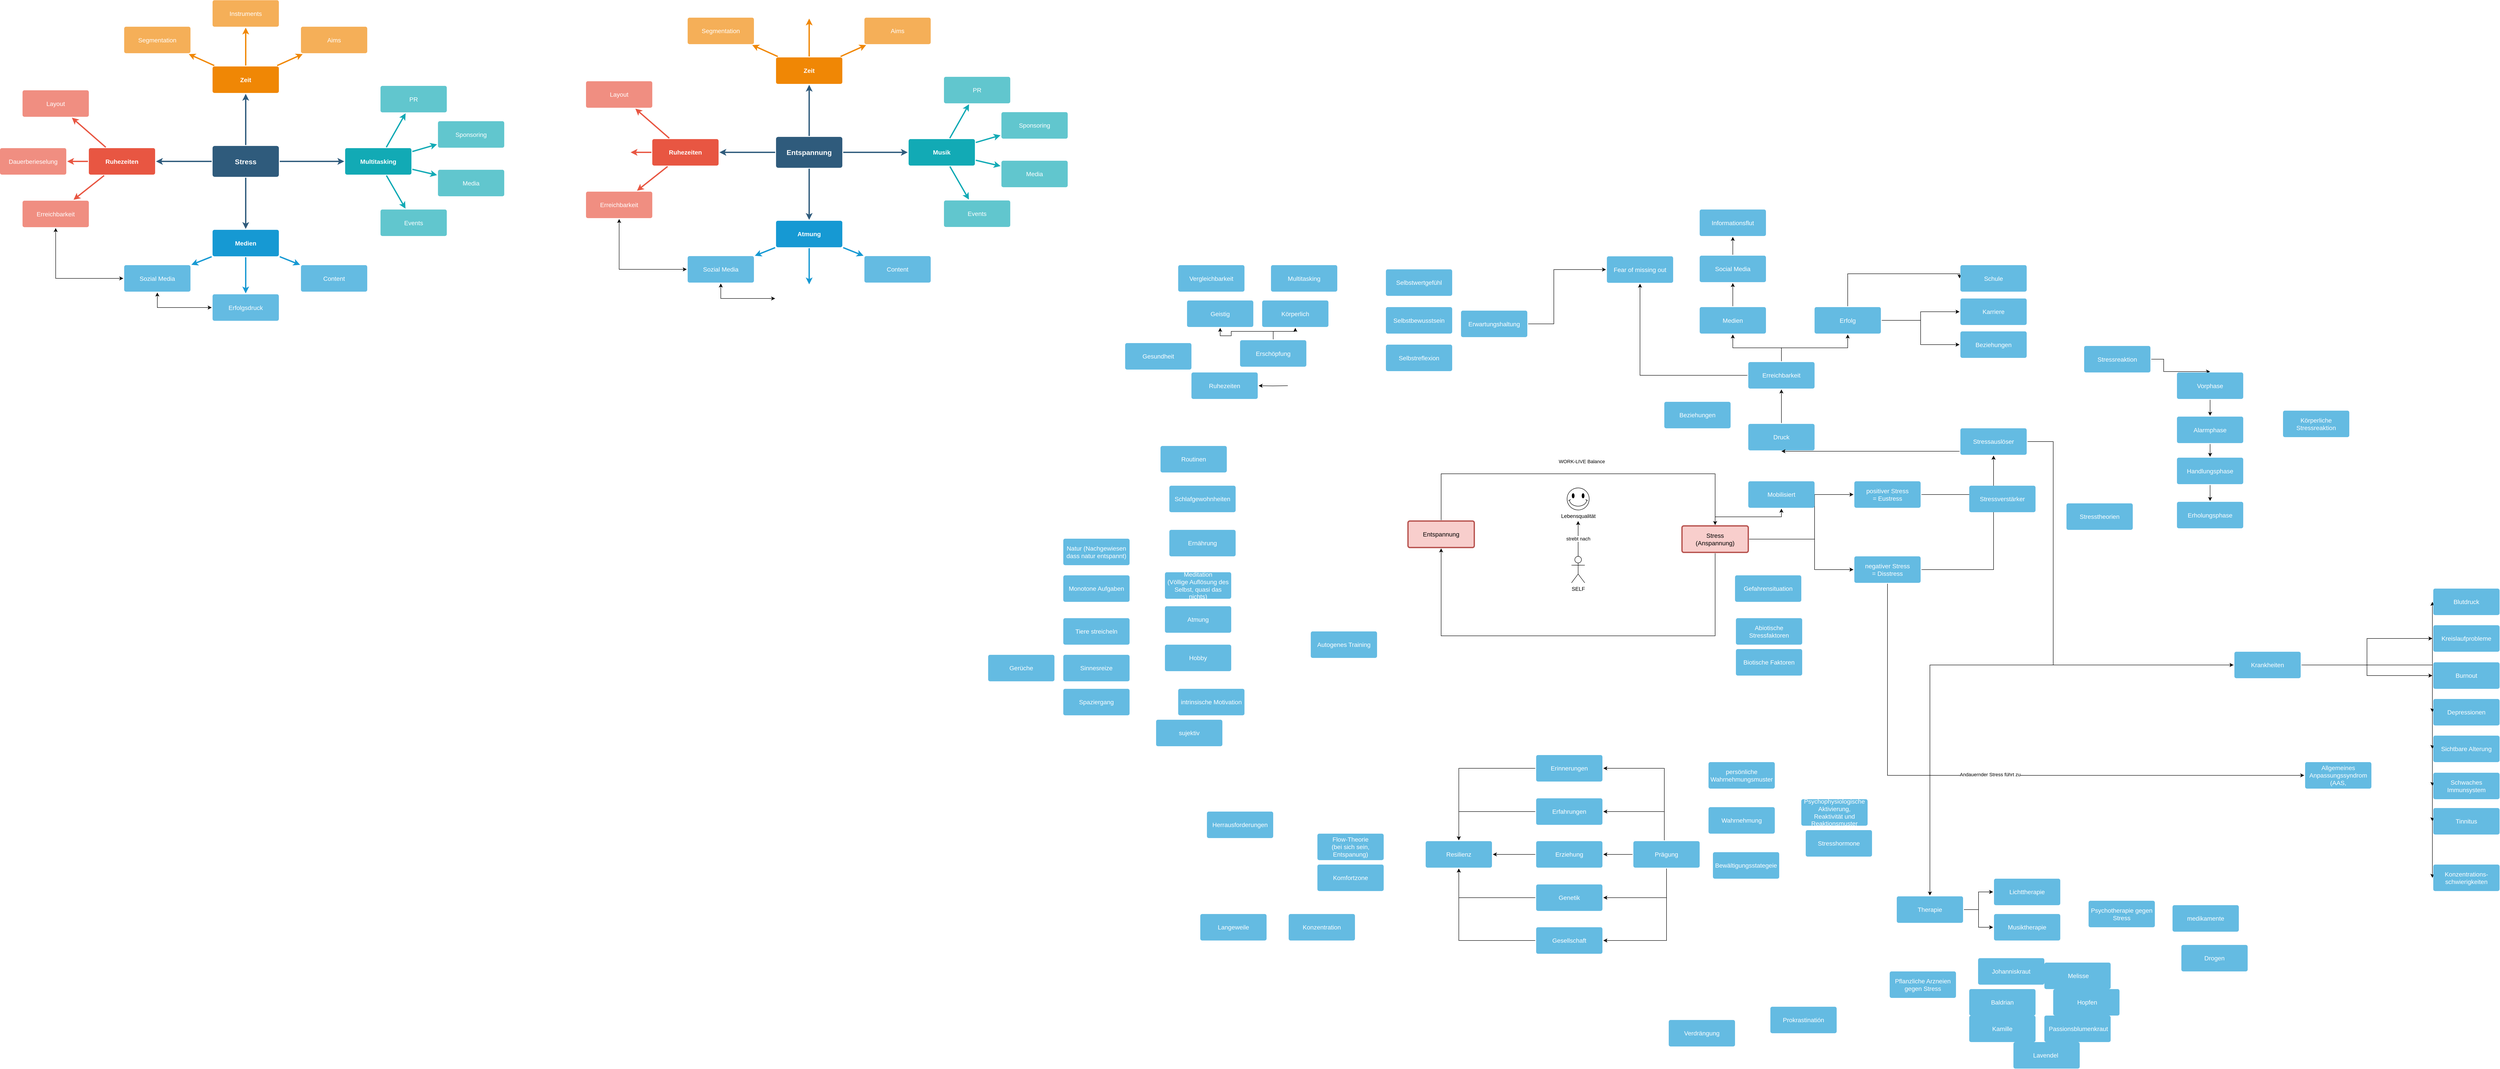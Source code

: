 <mxfile version="15.7.1" type="github">
  <diagram id="6a731a19-8d31-9384-78a2-239565b7b9f0" name="Page-1">
    <mxGraphModel dx="2264" dy="1496" grid="1" gridSize="10" guides="1" tooltips="1" connect="1" arrows="1" fold="1" page="1" pageScale="1" pageWidth="1169" pageHeight="827" background="none" math="0" shadow="0">
      <root>
        <mxCell id="0" />
        <mxCell id="1" parent="0" />
        <mxCell id="1745" value="" style="edgeStyle=none;rounded=0;jumpStyle=none;html=1;shadow=0;labelBackgroundColor=none;startArrow=none;startFill=0;endArrow=classic;endFill=1;jettySize=auto;orthogonalLoop=1;strokeColor=#2F5B7C;strokeWidth=3;fontFamily=Helvetica;fontSize=16;fontColor=#23445D;spacing=5;" parent="1" source="1749" target="1764" edge="1">
          <mxGeometry relative="1" as="geometry" />
        </mxCell>
        <mxCell id="1746" value="" style="edgeStyle=none;rounded=0;jumpStyle=none;html=1;shadow=0;labelBackgroundColor=none;startArrow=none;startFill=0;endArrow=classic;endFill=1;jettySize=auto;orthogonalLoop=1;strokeColor=#2F5B7C;strokeWidth=3;fontFamily=Helvetica;fontSize=16;fontColor=#23445D;spacing=5;" parent="1" source="1749" target="1771" edge="1">
          <mxGeometry relative="1" as="geometry" />
        </mxCell>
        <mxCell id="1747" value="" style="edgeStyle=none;rounded=0;jumpStyle=none;html=1;shadow=0;labelBackgroundColor=none;startArrow=none;startFill=0;endArrow=classic;endFill=1;jettySize=auto;orthogonalLoop=1;strokeColor=#2F5B7C;strokeWidth=3;fontFamily=Helvetica;fontSize=16;fontColor=#23445D;spacing=5;" parent="1" source="1749" target="1760" edge="1">
          <mxGeometry relative="1" as="geometry" />
        </mxCell>
        <mxCell id="1748" value="" style="edgeStyle=none;rounded=0;jumpStyle=none;html=1;shadow=0;labelBackgroundColor=none;startArrow=none;startFill=0;endArrow=classic;endFill=1;jettySize=auto;orthogonalLoop=1;strokeColor=#2F5B7C;strokeWidth=3;fontFamily=Helvetica;fontSize=16;fontColor=#23445D;spacing=5;" parent="1" source="1749" target="1753" edge="1">
          <mxGeometry relative="1" as="geometry" />
        </mxCell>
        <mxCell id="1749" value="Stress" style="rounded=1;whiteSpace=wrap;html=1;shadow=0;labelBackgroundColor=none;strokeColor=none;strokeWidth=3;fillColor=#2F5B7C;fontFamily=Helvetica;fontSize=16;fontColor=#FFFFFF;align=center;fontStyle=1;spacing=5;arcSize=7;perimeterSpacing=2;" parent="1" vertex="1">
          <mxGeometry x="495" y="380.5" width="150" height="70" as="geometry" />
        </mxCell>
        <mxCell id="1750" value="" style="edgeStyle=none;rounded=1;jumpStyle=none;html=1;shadow=0;labelBackgroundColor=none;startArrow=none;startFill=0;jettySize=auto;orthogonalLoop=1;strokeColor=#E85642;strokeWidth=3;fontFamily=Helvetica;fontSize=14;fontColor=#FFFFFF;spacing=5;fontStyle=1;fillColor=#b0e3e6;" parent="1" source="1753" target="1756" edge="1">
          <mxGeometry relative="1" as="geometry" />
        </mxCell>
        <mxCell id="1751" value="" style="edgeStyle=none;rounded=1;jumpStyle=none;html=1;shadow=0;labelBackgroundColor=none;startArrow=none;startFill=0;jettySize=auto;orthogonalLoop=1;strokeColor=#E85642;strokeWidth=3;fontFamily=Helvetica;fontSize=14;fontColor=#FFFFFF;spacing=5;fontStyle=1;fillColor=#b0e3e6;" parent="1" source="1753" target="1755" edge="1">
          <mxGeometry relative="1" as="geometry" />
        </mxCell>
        <mxCell id="1752" value="" style="edgeStyle=none;rounded=1;jumpStyle=none;html=1;shadow=0;labelBackgroundColor=none;startArrow=none;startFill=0;jettySize=auto;orthogonalLoop=1;strokeColor=#E85642;strokeWidth=3;fontFamily=Helvetica;fontSize=14;fontColor=#FFFFFF;spacing=5;fontStyle=1;fillColor=#b0e3e6;" parent="1" source="1753" target="1754" edge="1">
          <mxGeometry relative="1" as="geometry" />
        </mxCell>
        <mxCell id="1753" value="Ruhezeiten" style="rounded=1;whiteSpace=wrap;html=1;shadow=0;labelBackgroundColor=none;strokeColor=none;strokeWidth=3;fillColor=#e85642;fontFamily=Helvetica;fontSize=14;fontColor=#FFFFFF;align=center;spacing=5;fontStyle=1;arcSize=7;perimeterSpacing=2;" parent="1" vertex="1">
          <mxGeometry x="215" y="385.5" width="150" height="60" as="geometry" />
        </mxCell>
        <mxCell id="1754" value="Erreichbarkeit" style="rounded=1;whiteSpace=wrap;html=1;shadow=0;labelBackgroundColor=none;strokeColor=none;strokeWidth=3;fillColor=#f08e81;fontFamily=Helvetica;fontSize=14;fontColor=#FFFFFF;align=center;spacing=5;fontStyle=0;arcSize=7;perimeterSpacing=2;" parent="1" vertex="1">
          <mxGeometry x="65" y="504.5" width="150" height="60" as="geometry" />
        </mxCell>
        <mxCell id="1755" value="Dauerberieselung" style="rounded=1;whiteSpace=wrap;html=1;shadow=0;labelBackgroundColor=none;strokeColor=none;strokeWidth=3;fillColor=#f08e81;fontFamily=Helvetica;fontSize=14;fontColor=#FFFFFF;align=center;spacing=5;fontStyle=0;arcSize=7;perimeterSpacing=2;" parent="1" vertex="1">
          <mxGeometry x="14" y="385.5" width="150" height="60" as="geometry" />
        </mxCell>
        <mxCell id="1756" value="Layout" style="rounded=1;whiteSpace=wrap;html=1;shadow=0;labelBackgroundColor=none;strokeColor=none;strokeWidth=3;fillColor=#f08e81;fontFamily=Helvetica;fontSize=14;fontColor=#FFFFFF;align=center;spacing=5;fontStyle=0;arcSize=7;perimeterSpacing=2;" parent="1" vertex="1">
          <mxGeometry x="65" y="254.5" width="150" height="60" as="geometry" />
        </mxCell>
        <mxCell id="1757" value="" style="edgeStyle=none;rounded=0;jumpStyle=none;html=1;shadow=0;labelBackgroundColor=none;startArrow=none;startFill=0;endArrow=classic;endFill=1;jettySize=auto;orthogonalLoop=1;strokeColor=#1699D3;strokeWidth=3;fontFamily=Helvetica;fontSize=14;fontColor=#FFFFFF;spacing=5;" parent="1" source="1760" target="1763" edge="1">
          <mxGeometry relative="1" as="geometry" />
        </mxCell>
        <mxCell id="1758" value="" style="edgeStyle=none;rounded=0;jumpStyle=none;html=1;shadow=0;labelBackgroundColor=none;startArrow=none;startFill=0;endArrow=classic;endFill=1;jettySize=auto;orthogonalLoop=1;strokeColor=#1699D3;strokeWidth=3;fontFamily=Helvetica;fontSize=14;fontColor=#FFFFFF;spacing=5;" parent="1" source="1760" target="1762" edge="1">
          <mxGeometry relative="1" as="geometry" />
        </mxCell>
        <mxCell id="1759" value="" style="edgeStyle=none;rounded=0;jumpStyle=none;html=1;shadow=0;labelBackgroundColor=none;startArrow=none;startFill=0;endArrow=classic;endFill=1;jettySize=auto;orthogonalLoop=1;strokeColor=#1699D3;strokeWidth=3;fontFamily=Helvetica;fontSize=14;fontColor=#FFFFFF;spacing=5;" parent="1" source="1760" target="1761" edge="1">
          <mxGeometry relative="1" as="geometry" />
        </mxCell>
        <mxCell id="1760" value="Medien" style="rounded=1;whiteSpace=wrap;html=1;shadow=0;labelBackgroundColor=none;strokeColor=none;strokeWidth=3;fillColor=#1699d3;fontFamily=Helvetica;fontSize=14;fontColor=#FFFFFF;align=center;spacing=5;fontStyle=1;arcSize=7;perimeterSpacing=2;" parent="1" vertex="1">
          <mxGeometry x="495" y="570.5" width="150" height="60" as="geometry" />
        </mxCell>
        <mxCell id="1761" value="Content" style="rounded=1;whiteSpace=wrap;html=1;shadow=0;labelBackgroundColor=none;strokeColor=none;strokeWidth=3;fillColor=#64bbe2;fontFamily=Helvetica;fontSize=14;fontColor=#FFFFFF;align=center;spacing=5;arcSize=7;perimeterSpacing=2;" parent="1" vertex="1">
          <mxGeometry x="695" y="650.5" width="150" height="60" as="geometry" />
        </mxCell>
        <mxCell id="1762" value="Erfolgsdruck" style="rounded=1;whiteSpace=wrap;html=1;shadow=0;labelBackgroundColor=none;strokeColor=none;strokeWidth=3;fillColor=#64bbe2;fontFamily=Helvetica;fontSize=14;fontColor=#FFFFFF;align=center;spacing=5;arcSize=7;perimeterSpacing=2;" parent="1" vertex="1">
          <mxGeometry x="495" y="716.5" width="150" height="60" as="geometry" />
        </mxCell>
        <mxCell id="zGOC3p9uXt0Jz3KyNcmC-1779" style="edgeStyle=orthogonalEdgeStyle;rounded=0;orthogonalLoop=1;jettySize=auto;html=1;endArrow=classic;endFill=1;startArrow=classic;startFill=1;" parent="1" source="1763" target="1754" edge="1">
          <mxGeometry relative="1" as="geometry" />
        </mxCell>
        <mxCell id="zGOC3p9uXt0Jz3KyNcmC-1780" style="edgeStyle=orthogonalEdgeStyle;rounded=0;orthogonalLoop=1;jettySize=auto;html=1;entryX=0;entryY=0.5;entryDx=0;entryDy=0;startArrow=classic;startFill=1;endArrow=classic;endFill=1;exitX=0.5;exitY=1;exitDx=0;exitDy=0;" parent="1" source="1763" target="1762" edge="1">
          <mxGeometry relative="1" as="geometry">
            <Array as="points">
              <mxPoint x="370" y="747" />
            </Array>
          </mxGeometry>
        </mxCell>
        <mxCell id="1763" value="Sozial Media" style="rounded=1;whiteSpace=wrap;html=1;shadow=0;labelBackgroundColor=none;strokeColor=none;strokeWidth=3;fillColor=#64bbe2;fontFamily=Helvetica;fontSize=14;fontColor=#FFFFFF;align=center;spacing=5;arcSize=7;perimeterSpacing=2;" parent="1" vertex="1">
          <mxGeometry x="295" y="650.5" width="150" height="60" as="geometry" />
        </mxCell>
        <mxCell id="1764" value="Zeit" style="rounded=1;whiteSpace=wrap;html=1;shadow=0;labelBackgroundColor=none;strokeColor=none;strokeWidth=3;fillColor=#F08705;fontFamily=Helvetica;fontSize=14;fontColor=#FFFFFF;align=center;spacing=5;fontStyle=1;arcSize=7;perimeterSpacing=2;" parent="1" vertex="1">
          <mxGeometry x="495" y="200.5" width="150" height="60" as="geometry" />
        </mxCell>
        <mxCell id="1765" value="Aims&lt;br&gt;" style="rounded=1;whiteSpace=wrap;html=1;shadow=0;labelBackgroundColor=none;strokeColor=none;strokeWidth=3;fillColor=#f5af58;fontFamily=Helvetica;fontSize=14;fontColor=#FFFFFF;align=center;spacing=5;arcSize=7;perimeterSpacing=2;" parent="1" vertex="1">
          <mxGeometry x="695" y="110.5" width="150" height="60" as="geometry" />
        </mxCell>
        <mxCell id="1766" value="" style="edgeStyle=none;rounded=0;jumpStyle=none;html=1;shadow=0;labelBackgroundColor=none;startArrow=none;startFill=0;endArrow=classic;endFill=1;jettySize=auto;orthogonalLoop=1;strokeColor=#F08705;strokeWidth=3;fontFamily=Helvetica;fontSize=14;fontColor=#FFFFFF;spacing=5;" parent="1" source="1764" target="1765" edge="1">
          <mxGeometry relative="1" as="geometry" />
        </mxCell>
        <mxCell id="1767" value="Instruments" style="rounded=1;whiteSpace=wrap;html=1;shadow=0;labelBackgroundColor=none;strokeColor=none;strokeWidth=3;fillColor=#f5af58;fontFamily=Helvetica;fontSize=14;fontColor=#FFFFFF;align=center;spacing=5;arcSize=7;perimeterSpacing=2;" parent="1" vertex="1">
          <mxGeometry x="495" y="50.5" width="150" height="60" as="geometry" />
        </mxCell>
        <mxCell id="1768" value="" style="edgeStyle=none;rounded=0;jumpStyle=none;html=1;shadow=0;labelBackgroundColor=none;startArrow=none;startFill=0;endArrow=classic;endFill=1;jettySize=auto;orthogonalLoop=1;strokeColor=#F08705;strokeWidth=3;fontFamily=Helvetica;fontSize=14;fontColor=#FFFFFF;spacing=5;" parent="1" source="1764" target="1767" edge="1">
          <mxGeometry relative="1" as="geometry" />
        </mxCell>
        <mxCell id="1769" value="Segmentation" style="rounded=1;whiteSpace=wrap;html=1;shadow=0;labelBackgroundColor=none;strokeColor=none;strokeWidth=3;fillColor=#f5af58;fontFamily=Helvetica;fontSize=14;fontColor=#FFFFFF;align=center;spacing=5;arcSize=7;perimeterSpacing=2;" parent="1" vertex="1">
          <mxGeometry x="295" y="110.5" width="150" height="60" as="geometry" />
        </mxCell>
        <mxCell id="1770" value="" style="edgeStyle=none;rounded=0;jumpStyle=none;html=1;shadow=0;labelBackgroundColor=none;startArrow=none;startFill=0;endArrow=classic;endFill=1;jettySize=auto;orthogonalLoop=1;strokeColor=#F08705;strokeWidth=3;fontFamily=Helvetica;fontSize=14;fontColor=#FFFFFF;spacing=5;" parent="1" source="1764" target="1769" edge="1">
          <mxGeometry relative="1" as="geometry" />
        </mxCell>
        <mxCell id="1771" value="Multitasking" style="rounded=1;whiteSpace=wrap;html=1;shadow=0;labelBackgroundColor=none;strokeColor=none;strokeWidth=3;fillColor=#12aab5;fontFamily=Helvetica;fontSize=14;fontColor=#FFFFFF;align=center;spacing=5;fontStyle=1;arcSize=7;perimeterSpacing=2;" parent="1" vertex="1">
          <mxGeometry x="795" y="385.5" width="150" height="60" as="geometry" />
        </mxCell>
        <mxCell id="1772" value="Events" style="rounded=1;whiteSpace=wrap;html=1;shadow=0;labelBackgroundColor=none;strokeColor=none;strokeWidth=3;fillColor=#61c6ce;fontFamily=Helvetica;fontSize=14;fontColor=#FFFFFF;align=center;spacing=5;fontStyle=0;arcSize=7;perimeterSpacing=2;" parent="1" vertex="1">
          <mxGeometry x="875" y="524.5" width="150" height="60" as="geometry" />
        </mxCell>
        <mxCell id="1773" value="" style="edgeStyle=none;rounded=1;jumpStyle=none;html=1;shadow=0;labelBackgroundColor=none;startArrow=none;startFill=0;jettySize=auto;orthogonalLoop=1;strokeColor=#12AAB5;strokeWidth=3;fontFamily=Helvetica;fontSize=14;fontColor=#FFFFFF;spacing=5;fontStyle=1;fillColor=#b0e3e6;" parent="1" source="1771" target="1772" edge="1">
          <mxGeometry relative="1" as="geometry" />
        </mxCell>
        <mxCell id="1774" value="Media" style="rounded=1;whiteSpace=wrap;html=1;shadow=0;labelBackgroundColor=none;strokeColor=none;strokeWidth=3;fillColor=#61c6ce;fontFamily=Helvetica;fontSize=14;fontColor=#FFFFFF;align=center;spacing=5;fontStyle=0;arcSize=7;perimeterSpacing=2;" parent="1" vertex="1">
          <mxGeometry x="1005" y="434.5" width="150" height="60" as="geometry" />
        </mxCell>
        <mxCell id="1775" value="" style="edgeStyle=none;rounded=1;jumpStyle=none;html=1;shadow=0;labelBackgroundColor=none;startArrow=none;startFill=0;jettySize=auto;orthogonalLoop=1;strokeColor=#12AAB5;strokeWidth=3;fontFamily=Helvetica;fontSize=14;fontColor=#FFFFFF;spacing=5;fontStyle=1;fillColor=#b0e3e6;" parent="1" source="1771" target="1774" edge="1">
          <mxGeometry relative="1" as="geometry" />
        </mxCell>
        <mxCell id="1776" value="Sponsoring" style="rounded=1;whiteSpace=wrap;html=1;shadow=0;labelBackgroundColor=none;strokeColor=none;strokeWidth=3;fillColor=#61c6ce;fontFamily=Helvetica;fontSize=14;fontColor=#FFFFFF;align=center;spacing=5;fontStyle=0;arcSize=7;perimeterSpacing=2;" parent="1" vertex="1">
          <mxGeometry x="1005" y="324.5" width="150" height="60" as="geometry" />
        </mxCell>
        <mxCell id="1777" value="" style="edgeStyle=none;rounded=1;jumpStyle=none;html=1;shadow=0;labelBackgroundColor=none;startArrow=none;startFill=0;jettySize=auto;orthogonalLoop=1;strokeColor=#12AAB5;strokeWidth=3;fontFamily=Helvetica;fontSize=14;fontColor=#FFFFFF;spacing=5;fontStyle=1;fillColor=#b0e3e6;" parent="1" source="1771" target="1776" edge="1">
          <mxGeometry relative="1" as="geometry" />
        </mxCell>
        <mxCell id="1778" value="PR" style="rounded=1;whiteSpace=wrap;html=1;shadow=0;labelBackgroundColor=none;strokeColor=none;strokeWidth=3;fillColor=#61c6ce;fontFamily=Helvetica;fontSize=14;fontColor=#FFFFFF;align=center;spacing=5;fontStyle=0;arcSize=7;perimeterSpacing=2;" parent="1" vertex="1">
          <mxGeometry x="875" y="244.5" width="150" height="60" as="geometry" />
        </mxCell>
        <mxCell id="1779" value="" style="edgeStyle=none;rounded=1;jumpStyle=none;html=1;shadow=0;labelBackgroundColor=none;startArrow=none;startFill=0;jettySize=auto;orthogonalLoop=1;strokeColor=#12AAB5;strokeWidth=3;fontFamily=Helvetica;fontSize=14;fontColor=#FFFFFF;spacing=5;fontStyle=1;fillColor=#b0e3e6;" parent="1" source="1771" target="1778" edge="1">
          <mxGeometry relative="1" as="geometry" />
        </mxCell>
        <mxCell id="zGOC3p9uXt0Jz3KyNcmC-1815" value="" style="edgeStyle=none;rounded=0;jumpStyle=none;html=1;shadow=0;labelBackgroundColor=none;startArrow=none;startFill=0;endArrow=classic;endFill=1;jettySize=auto;orthogonalLoop=1;strokeColor=#2F5B7C;strokeWidth=3;fontFamily=Helvetica;fontSize=16;fontColor=#23445D;spacing=5;" parent="1" source="zGOC3p9uXt0Jz3KyNcmC-1819" target="zGOC3p9uXt0Jz3KyNcmC-1834" edge="1">
          <mxGeometry relative="1" as="geometry" />
        </mxCell>
        <mxCell id="zGOC3p9uXt0Jz3KyNcmC-1816" value="" style="edgeStyle=none;rounded=0;jumpStyle=none;html=1;shadow=0;labelBackgroundColor=none;startArrow=none;startFill=0;endArrow=classic;endFill=1;jettySize=auto;orthogonalLoop=1;strokeColor=#2F5B7C;strokeWidth=3;fontFamily=Helvetica;fontSize=16;fontColor=#23445D;spacing=5;" parent="1" source="zGOC3p9uXt0Jz3KyNcmC-1819" target="zGOC3p9uXt0Jz3KyNcmC-1840" edge="1">
          <mxGeometry relative="1" as="geometry" />
        </mxCell>
        <mxCell id="zGOC3p9uXt0Jz3KyNcmC-1817" value="" style="edgeStyle=none;rounded=0;jumpStyle=none;html=1;shadow=0;labelBackgroundColor=none;startArrow=none;startFill=0;endArrow=classic;endFill=1;jettySize=auto;orthogonalLoop=1;strokeColor=#2F5B7C;strokeWidth=3;fontFamily=Helvetica;fontSize=16;fontColor=#23445D;spacing=5;" parent="1" source="zGOC3p9uXt0Jz3KyNcmC-1819" target="zGOC3p9uXt0Jz3KyNcmC-1829" edge="1">
          <mxGeometry relative="1" as="geometry" />
        </mxCell>
        <mxCell id="zGOC3p9uXt0Jz3KyNcmC-1818" value="" style="edgeStyle=none;rounded=0;jumpStyle=none;html=1;shadow=0;labelBackgroundColor=none;startArrow=none;startFill=0;endArrow=classic;endFill=1;jettySize=auto;orthogonalLoop=1;strokeColor=#2F5B7C;strokeWidth=3;fontFamily=Helvetica;fontSize=16;fontColor=#23445D;spacing=5;" parent="1" source="zGOC3p9uXt0Jz3KyNcmC-1819" target="zGOC3p9uXt0Jz3KyNcmC-1823" edge="1">
          <mxGeometry relative="1" as="geometry" />
        </mxCell>
        <mxCell id="zGOC3p9uXt0Jz3KyNcmC-1819" value="Entspannung" style="rounded=1;whiteSpace=wrap;html=1;shadow=0;labelBackgroundColor=none;strokeColor=none;strokeWidth=3;fillColor=#2F5B7C;fontFamily=Helvetica;fontSize=16;fontColor=#FFFFFF;align=center;fontStyle=1;spacing=5;arcSize=7;perimeterSpacing=2;" parent="1" vertex="1">
          <mxGeometry x="1770" y="360" width="150" height="70" as="geometry" />
        </mxCell>
        <mxCell id="zGOC3p9uXt0Jz3KyNcmC-1820" value="" style="edgeStyle=none;rounded=1;jumpStyle=none;html=1;shadow=0;labelBackgroundColor=none;startArrow=none;startFill=0;jettySize=auto;orthogonalLoop=1;strokeColor=#E85642;strokeWidth=3;fontFamily=Helvetica;fontSize=14;fontColor=#FFFFFF;spacing=5;fontStyle=1;fillColor=#b0e3e6;" parent="1" source="zGOC3p9uXt0Jz3KyNcmC-1823" target="zGOC3p9uXt0Jz3KyNcmC-1825" edge="1">
          <mxGeometry relative="1" as="geometry" />
        </mxCell>
        <mxCell id="zGOC3p9uXt0Jz3KyNcmC-1821" value="" style="edgeStyle=none;rounded=1;jumpStyle=none;html=1;shadow=0;labelBackgroundColor=none;startArrow=none;startFill=0;jettySize=auto;orthogonalLoop=1;strokeColor=#E85642;strokeWidth=3;fontFamily=Helvetica;fontSize=14;fontColor=#FFFFFF;spacing=5;fontStyle=1;fillColor=#b0e3e6;" parent="1" source="zGOC3p9uXt0Jz3KyNcmC-1823" edge="1">
          <mxGeometry relative="1" as="geometry">
            <mxPoint x="1441.0" y="395" as="targetPoint" />
          </mxGeometry>
        </mxCell>
        <mxCell id="zGOC3p9uXt0Jz3KyNcmC-1822" value="" style="edgeStyle=none;rounded=1;jumpStyle=none;html=1;shadow=0;labelBackgroundColor=none;startArrow=none;startFill=0;jettySize=auto;orthogonalLoop=1;strokeColor=#E85642;strokeWidth=3;fontFamily=Helvetica;fontSize=14;fontColor=#FFFFFF;spacing=5;fontStyle=1;fillColor=#b0e3e6;" parent="1" source="zGOC3p9uXt0Jz3KyNcmC-1823" target="zGOC3p9uXt0Jz3KyNcmC-1824" edge="1">
          <mxGeometry relative="1" as="geometry" />
        </mxCell>
        <mxCell id="zGOC3p9uXt0Jz3KyNcmC-1823" value="Ruhezeiten" style="rounded=1;whiteSpace=wrap;html=1;shadow=0;labelBackgroundColor=none;strokeColor=none;strokeWidth=3;fillColor=#e85642;fontFamily=Helvetica;fontSize=14;fontColor=#FFFFFF;align=center;spacing=5;fontStyle=1;arcSize=7;perimeterSpacing=2;" parent="1" vertex="1">
          <mxGeometry x="1490" y="365" width="150" height="60" as="geometry" />
        </mxCell>
        <mxCell id="zGOC3p9uXt0Jz3KyNcmC-1824" value="Erreichbarkeit" style="rounded=1;whiteSpace=wrap;html=1;shadow=0;labelBackgroundColor=none;strokeColor=none;strokeWidth=3;fillColor=#f08e81;fontFamily=Helvetica;fontSize=14;fontColor=#FFFFFF;align=center;spacing=5;fontStyle=0;arcSize=7;perimeterSpacing=2;" parent="1" vertex="1">
          <mxGeometry x="1340" y="484" width="150" height="60" as="geometry" />
        </mxCell>
        <mxCell id="zGOC3p9uXt0Jz3KyNcmC-1825" value="Layout" style="rounded=1;whiteSpace=wrap;html=1;shadow=0;labelBackgroundColor=none;strokeColor=none;strokeWidth=3;fillColor=#f08e81;fontFamily=Helvetica;fontSize=14;fontColor=#FFFFFF;align=center;spacing=5;fontStyle=0;arcSize=7;perimeterSpacing=2;" parent="1" vertex="1">
          <mxGeometry x="1340" y="234" width="150" height="60" as="geometry" />
        </mxCell>
        <mxCell id="zGOC3p9uXt0Jz3KyNcmC-1826" value="" style="edgeStyle=none;rounded=0;jumpStyle=none;html=1;shadow=0;labelBackgroundColor=none;startArrow=none;startFill=0;endArrow=classic;endFill=1;jettySize=auto;orthogonalLoop=1;strokeColor=#1699D3;strokeWidth=3;fontFamily=Helvetica;fontSize=14;fontColor=#FFFFFF;spacing=5;" parent="1" source="zGOC3p9uXt0Jz3KyNcmC-1829" target="zGOC3p9uXt0Jz3KyNcmC-1833" edge="1">
          <mxGeometry relative="1" as="geometry" />
        </mxCell>
        <mxCell id="zGOC3p9uXt0Jz3KyNcmC-1827" value="" style="edgeStyle=none;rounded=0;jumpStyle=none;html=1;shadow=0;labelBackgroundColor=none;startArrow=none;startFill=0;endArrow=classic;endFill=1;jettySize=auto;orthogonalLoop=1;strokeColor=#1699D3;strokeWidth=3;fontFamily=Helvetica;fontSize=14;fontColor=#FFFFFF;spacing=5;" parent="1" source="zGOC3p9uXt0Jz3KyNcmC-1829" edge="1">
          <mxGeometry relative="1" as="geometry">
            <mxPoint x="1845" y="694" as="targetPoint" />
          </mxGeometry>
        </mxCell>
        <mxCell id="zGOC3p9uXt0Jz3KyNcmC-1828" value="" style="edgeStyle=none;rounded=0;jumpStyle=none;html=1;shadow=0;labelBackgroundColor=none;startArrow=none;startFill=0;endArrow=classic;endFill=1;jettySize=auto;orthogonalLoop=1;strokeColor=#1699D3;strokeWidth=3;fontFamily=Helvetica;fontSize=14;fontColor=#FFFFFF;spacing=5;" parent="1" source="zGOC3p9uXt0Jz3KyNcmC-1829" target="zGOC3p9uXt0Jz3KyNcmC-1830" edge="1">
          <mxGeometry relative="1" as="geometry" />
        </mxCell>
        <mxCell id="zGOC3p9uXt0Jz3KyNcmC-1829" value="Atmung" style="rounded=1;whiteSpace=wrap;html=1;shadow=0;labelBackgroundColor=none;strokeColor=none;strokeWidth=3;fillColor=#1699d3;fontFamily=Helvetica;fontSize=14;fontColor=#FFFFFF;align=center;spacing=5;fontStyle=1;arcSize=7;perimeterSpacing=2;" parent="1" vertex="1">
          <mxGeometry x="1770" y="550" width="150" height="60" as="geometry" />
        </mxCell>
        <mxCell id="zGOC3p9uXt0Jz3KyNcmC-1830" value="Content" style="rounded=1;whiteSpace=wrap;html=1;shadow=0;labelBackgroundColor=none;strokeColor=none;strokeWidth=3;fillColor=#64bbe2;fontFamily=Helvetica;fontSize=14;fontColor=#FFFFFF;align=center;spacing=5;arcSize=7;perimeterSpacing=2;" parent="1" vertex="1">
          <mxGeometry x="1970" y="630" width="150" height="60" as="geometry" />
        </mxCell>
        <mxCell id="zGOC3p9uXt0Jz3KyNcmC-1831" style="edgeStyle=orthogonalEdgeStyle;rounded=0;orthogonalLoop=1;jettySize=auto;html=1;endArrow=classic;endFill=1;startArrow=classic;startFill=1;" parent="1" source="zGOC3p9uXt0Jz3KyNcmC-1833" target="zGOC3p9uXt0Jz3KyNcmC-1824" edge="1">
          <mxGeometry relative="1" as="geometry" />
        </mxCell>
        <mxCell id="zGOC3p9uXt0Jz3KyNcmC-1832" style="edgeStyle=orthogonalEdgeStyle;rounded=0;orthogonalLoop=1;jettySize=auto;html=1;entryX=0;entryY=0.5;entryDx=0;entryDy=0;startArrow=classic;startFill=1;endArrow=classic;endFill=1;exitX=0.5;exitY=1;exitDx=0;exitDy=0;" parent="1" source="zGOC3p9uXt0Jz3KyNcmC-1833" edge="1">
          <mxGeometry relative="1" as="geometry">
            <mxPoint x="1768" y="726" as="targetPoint" />
            <Array as="points">
              <mxPoint x="1645" y="726.5" />
            </Array>
          </mxGeometry>
        </mxCell>
        <mxCell id="zGOC3p9uXt0Jz3KyNcmC-1833" value="Sozial Media" style="rounded=1;whiteSpace=wrap;html=1;shadow=0;labelBackgroundColor=none;strokeColor=none;strokeWidth=3;fillColor=#64bbe2;fontFamily=Helvetica;fontSize=14;fontColor=#FFFFFF;align=center;spacing=5;arcSize=7;perimeterSpacing=2;" parent="1" vertex="1">
          <mxGeometry x="1570" y="630" width="150" height="60" as="geometry" />
        </mxCell>
        <mxCell id="zGOC3p9uXt0Jz3KyNcmC-1834" value="Zeit" style="rounded=1;whiteSpace=wrap;html=1;shadow=0;labelBackgroundColor=none;strokeColor=none;strokeWidth=3;fillColor=#F08705;fontFamily=Helvetica;fontSize=14;fontColor=#FFFFFF;align=center;spacing=5;fontStyle=1;arcSize=7;perimeterSpacing=2;" parent="1" vertex="1">
          <mxGeometry x="1770" y="180" width="150" height="60" as="geometry" />
        </mxCell>
        <mxCell id="zGOC3p9uXt0Jz3KyNcmC-1835" value="Aims&lt;br&gt;" style="rounded=1;whiteSpace=wrap;html=1;shadow=0;labelBackgroundColor=none;strokeColor=none;strokeWidth=3;fillColor=#f5af58;fontFamily=Helvetica;fontSize=14;fontColor=#FFFFFF;align=center;spacing=5;arcSize=7;perimeterSpacing=2;" parent="1" vertex="1">
          <mxGeometry x="1970" y="90" width="150" height="60" as="geometry" />
        </mxCell>
        <mxCell id="zGOC3p9uXt0Jz3KyNcmC-1836" value="" style="edgeStyle=none;rounded=0;jumpStyle=none;html=1;shadow=0;labelBackgroundColor=none;startArrow=none;startFill=0;endArrow=classic;endFill=1;jettySize=auto;orthogonalLoop=1;strokeColor=#F08705;strokeWidth=3;fontFamily=Helvetica;fontSize=14;fontColor=#FFFFFF;spacing=5;" parent="1" source="zGOC3p9uXt0Jz3KyNcmC-1834" target="zGOC3p9uXt0Jz3KyNcmC-1835" edge="1">
          <mxGeometry relative="1" as="geometry" />
        </mxCell>
        <mxCell id="zGOC3p9uXt0Jz3KyNcmC-1837" value="" style="edgeStyle=none;rounded=0;jumpStyle=none;html=1;shadow=0;labelBackgroundColor=none;startArrow=none;startFill=0;endArrow=classic;endFill=1;jettySize=auto;orthogonalLoop=1;strokeColor=#F08705;strokeWidth=3;fontFamily=Helvetica;fontSize=14;fontColor=#FFFFFF;spacing=5;" parent="1" source="zGOC3p9uXt0Jz3KyNcmC-1834" edge="1">
          <mxGeometry relative="1" as="geometry">
            <mxPoint x="1845" y="92" as="targetPoint" />
          </mxGeometry>
        </mxCell>
        <mxCell id="zGOC3p9uXt0Jz3KyNcmC-1838" value="Segmentation" style="rounded=1;whiteSpace=wrap;html=1;shadow=0;labelBackgroundColor=none;strokeColor=none;strokeWidth=3;fillColor=#f5af58;fontFamily=Helvetica;fontSize=14;fontColor=#FFFFFF;align=center;spacing=5;arcSize=7;perimeterSpacing=2;" parent="1" vertex="1">
          <mxGeometry x="1570" y="90" width="150" height="60" as="geometry" />
        </mxCell>
        <mxCell id="zGOC3p9uXt0Jz3KyNcmC-1839" value="" style="edgeStyle=none;rounded=0;jumpStyle=none;html=1;shadow=0;labelBackgroundColor=none;startArrow=none;startFill=0;endArrow=classic;endFill=1;jettySize=auto;orthogonalLoop=1;strokeColor=#F08705;strokeWidth=3;fontFamily=Helvetica;fontSize=14;fontColor=#FFFFFF;spacing=5;" parent="1" source="zGOC3p9uXt0Jz3KyNcmC-1834" target="zGOC3p9uXt0Jz3KyNcmC-1838" edge="1">
          <mxGeometry relative="1" as="geometry" />
        </mxCell>
        <mxCell id="zGOC3p9uXt0Jz3KyNcmC-1840" value="Musik" style="rounded=1;whiteSpace=wrap;html=1;shadow=0;labelBackgroundColor=none;strokeColor=none;strokeWidth=3;fillColor=#12aab5;fontFamily=Helvetica;fontSize=14;fontColor=#FFFFFF;align=center;spacing=5;fontStyle=1;arcSize=7;perimeterSpacing=2;" parent="1" vertex="1">
          <mxGeometry x="2070" y="365.0" width="150" height="60" as="geometry" />
        </mxCell>
        <mxCell id="zGOC3p9uXt0Jz3KyNcmC-1841" value="Events" style="rounded=1;whiteSpace=wrap;html=1;shadow=0;labelBackgroundColor=none;strokeColor=none;strokeWidth=3;fillColor=#61c6ce;fontFamily=Helvetica;fontSize=14;fontColor=#FFFFFF;align=center;spacing=5;fontStyle=0;arcSize=7;perimeterSpacing=2;" parent="1" vertex="1">
          <mxGeometry x="2150" y="504" width="150" height="60" as="geometry" />
        </mxCell>
        <mxCell id="zGOC3p9uXt0Jz3KyNcmC-1842" value="" style="edgeStyle=none;rounded=1;jumpStyle=none;html=1;shadow=0;labelBackgroundColor=none;startArrow=none;startFill=0;jettySize=auto;orthogonalLoop=1;strokeColor=#12AAB5;strokeWidth=3;fontFamily=Helvetica;fontSize=14;fontColor=#FFFFFF;spacing=5;fontStyle=1;fillColor=#b0e3e6;" parent="1" source="zGOC3p9uXt0Jz3KyNcmC-1840" target="zGOC3p9uXt0Jz3KyNcmC-1841" edge="1">
          <mxGeometry relative="1" as="geometry" />
        </mxCell>
        <mxCell id="zGOC3p9uXt0Jz3KyNcmC-1843" value="Media" style="rounded=1;whiteSpace=wrap;html=1;shadow=0;labelBackgroundColor=none;strokeColor=none;strokeWidth=3;fillColor=#61c6ce;fontFamily=Helvetica;fontSize=14;fontColor=#FFFFFF;align=center;spacing=5;fontStyle=0;arcSize=7;perimeterSpacing=2;" parent="1" vertex="1">
          <mxGeometry x="2280" y="414" width="150" height="60" as="geometry" />
        </mxCell>
        <mxCell id="zGOC3p9uXt0Jz3KyNcmC-1844" value="" style="edgeStyle=none;rounded=1;jumpStyle=none;html=1;shadow=0;labelBackgroundColor=none;startArrow=none;startFill=0;jettySize=auto;orthogonalLoop=1;strokeColor=#12AAB5;strokeWidth=3;fontFamily=Helvetica;fontSize=14;fontColor=#FFFFFF;spacing=5;fontStyle=1;fillColor=#b0e3e6;" parent="1" source="zGOC3p9uXt0Jz3KyNcmC-1840" target="zGOC3p9uXt0Jz3KyNcmC-1843" edge="1">
          <mxGeometry relative="1" as="geometry" />
        </mxCell>
        <mxCell id="zGOC3p9uXt0Jz3KyNcmC-1845" value="Sponsoring" style="rounded=1;whiteSpace=wrap;html=1;shadow=0;labelBackgroundColor=none;strokeColor=none;strokeWidth=3;fillColor=#61c6ce;fontFamily=Helvetica;fontSize=14;fontColor=#FFFFFF;align=center;spacing=5;fontStyle=0;arcSize=7;perimeterSpacing=2;" parent="1" vertex="1">
          <mxGeometry x="2280" y="304" width="150" height="60" as="geometry" />
        </mxCell>
        <mxCell id="zGOC3p9uXt0Jz3KyNcmC-1846" value="" style="edgeStyle=none;rounded=1;jumpStyle=none;html=1;shadow=0;labelBackgroundColor=none;startArrow=none;startFill=0;jettySize=auto;orthogonalLoop=1;strokeColor=#12AAB5;strokeWidth=3;fontFamily=Helvetica;fontSize=14;fontColor=#FFFFFF;spacing=5;fontStyle=1;fillColor=#b0e3e6;" parent="1" source="zGOC3p9uXt0Jz3KyNcmC-1840" target="zGOC3p9uXt0Jz3KyNcmC-1845" edge="1">
          <mxGeometry relative="1" as="geometry" />
        </mxCell>
        <mxCell id="zGOC3p9uXt0Jz3KyNcmC-1847" value="PR" style="rounded=1;whiteSpace=wrap;html=1;shadow=0;labelBackgroundColor=none;strokeColor=none;strokeWidth=3;fillColor=#61c6ce;fontFamily=Helvetica;fontSize=14;fontColor=#FFFFFF;align=center;spacing=5;fontStyle=0;arcSize=7;perimeterSpacing=2;" parent="1" vertex="1">
          <mxGeometry x="2150" y="224" width="150" height="60" as="geometry" />
        </mxCell>
        <mxCell id="zGOC3p9uXt0Jz3KyNcmC-1848" value="" style="edgeStyle=none;rounded=1;jumpStyle=none;html=1;shadow=0;labelBackgroundColor=none;startArrow=none;startFill=0;jettySize=auto;orthogonalLoop=1;strokeColor=#12AAB5;strokeWidth=3;fontFamily=Helvetica;fontSize=14;fontColor=#FFFFFF;spacing=5;fontStyle=1;fillColor=#b0e3e6;" parent="1" source="zGOC3p9uXt0Jz3KyNcmC-1840" target="zGOC3p9uXt0Jz3KyNcmC-1847" edge="1">
          <mxGeometry relative="1" as="geometry" />
        </mxCell>
        <mxCell id="-PCjgl74gJDNO052v1AN-1783" style="edgeStyle=orthogonalEdgeStyle;rounded=0;orthogonalLoop=1;jettySize=auto;html=1;entryX=0.5;entryY=1;entryDx=0;entryDy=0;exitX=0.5;exitY=1;exitDx=0;exitDy=0;" edge="1" parent="1" source="zGOC3p9uXt0Jz3KyNcmC-1850" target="zGOC3p9uXt0Jz3KyNcmC-1863">
          <mxGeometry relative="1" as="geometry">
            <Array as="points">
              <mxPoint x="3895" y="1490" />
              <mxPoint x="3275" y="1490" />
            </Array>
          </mxGeometry>
        </mxCell>
        <mxCell id="-PCjgl74gJDNO052v1AN-1809" style="edgeStyle=orthogonalEdgeStyle;rounded=0;orthogonalLoop=1;jettySize=auto;html=1;entryX=0;entryY=0.5;entryDx=0;entryDy=0;" edge="1" parent="1" source="zGOC3p9uXt0Jz3KyNcmC-1850" target="-PCjgl74gJDNO052v1AN-1823">
          <mxGeometry relative="1" as="geometry">
            <Array as="points">
              <mxPoint x="4120" y="1271" />
              <mxPoint x="4120" y="1170" />
            </Array>
          </mxGeometry>
        </mxCell>
        <mxCell id="-PCjgl74gJDNO052v1AN-1857" style="edgeStyle=orthogonalEdgeStyle;rounded=0;orthogonalLoop=1;jettySize=auto;html=1;" edge="1" parent="1" source="zGOC3p9uXt0Jz3KyNcmC-1850" target="-PCjgl74gJDNO052v1AN-1824">
          <mxGeometry relative="1" as="geometry">
            <Array as="points">
              <mxPoint x="4120" y="1271" />
              <mxPoint x="4120" y="1340" />
            </Array>
          </mxGeometry>
        </mxCell>
        <mxCell id="-PCjgl74gJDNO052v1AN-1888" style="edgeStyle=orthogonalEdgeStyle;rounded=0;orthogonalLoop=1;jettySize=auto;html=1;entryX=0.5;entryY=1;entryDx=0;entryDy=0;" edge="1" parent="1" source="zGOC3p9uXt0Jz3KyNcmC-1850" target="-PCjgl74gJDNO052v1AN-1887">
          <mxGeometry relative="1" as="geometry" />
        </mxCell>
        <mxCell id="zGOC3p9uXt0Jz3KyNcmC-1850" value="Stress&lt;br&gt;(Anspannung)" style="rounded=1;whiteSpace=wrap;html=1;shadow=0;labelBackgroundColor=none;strokeColor=#b85450;strokeWidth=3;fillColor=#f8cecc;fontFamily=Helvetica;fontSize=14;align=center;spacing=5;arcSize=7;perimeterSpacing=2;" parent="1" vertex="1">
          <mxGeometry x="3820" y="1241" width="150" height="60" as="geometry" />
        </mxCell>
        <mxCell id="zGOC3p9uXt0Jz3KyNcmC-1851" value="Resilienz" style="rounded=1;whiteSpace=wrap;html=1;shadow=0;labelBackgroundColor=none;strokeColor=none;strokeWidth=3;fillColor=#64bbe2;fontFamily=Helvetica;fontSize=14;fontColor=#FFFFFF;align=center;spacing=5;arcSize=7;perimeterSpacing=2;" parent="1" vertex="1">
          <mxGeometry x="3240" y="1955" width="150" height="60" as="geometry" />
        </mxCell>
        <mxCell id="-PCjgl74gJDNO052v1AN-1787" style="edgeStyle=orthogonalEdgeStyle;rounded=0;orthogonalLoop=1;jettySize=auto;html=1;" edge="1" parent="1" source="zGOC3p9uXt0Jz3KyNcmC-1852" target="zGOC3p9uXt0Jz3KyNcmC-1872">
          <mxGeometry relative="1" as="geometry" />
        </mxCell>
        <mxCell id="zGOC3p9uXt0Jz3KyNcmC-1852" value="Druck" style="rounded=1;whiteSpace=wrap;html=1;shadow=0;labelBackgroundColor=none;strokeColor=none;strokeWidth=3;fillColor=#64bbe2;fontFamily=Helvetica;fontSize=14;fontColor=#FFFFFF;align=center;spacing=5;arcSize=7;perimeterSpacing=2;" parent="1" vertex="1">
          <mxGeometry x="3970" y="1010" width="150" height="60" as="geometry" />
        </mxCell>
        <mxCell id="-PCjgl74gJDNO052v1AN-1788" style="edgeStyle=orthogonalEdgeStyle;rounded=0;orthogonalLoop=1;jettySize=auto;html=1;entryX=0;entryY=0.5;entryDx=0;entryDy=0;" edge="1" parent="1" source="zGOC3p9uXt0Jz3KyNcmC-1853" target="zGOC3p9uXt0Jz3KyNcmC-1873">
          <mxGeometry relative="1" as="geometry">
            <Array as="points">
              <mxPoint x="4195" y="670" />
              <mxPoint x="4448" y="670" />
            </Array>
          </mxGeometry>
        </mxCell>
        <mxCell id="-PCjgl74gJDNO052v1AN-1789" style="edgeStyle=orthogonalEdgeStyle;rounded=0;orthogonalLoop=1;jettySize=auto;html=1;entryX=0;entryY=0.5;entryDx=0;entryDy=0;" edge="1" parent="1" source="zGOC3p9uXt0Jz3KyNcmC-1853" target="zGOC3p9uXt0Jz3KyNcmC-1874">
          <mxGeometry relative="1" as="geometry" />
        </mxCell>
        <mxCell id="-PCjgl74gJDNO052v1AN-1790" style="edgeStyle=orthogonalEdgeStyle;rounded=0;orthogonalLoop=1;jettySize=auto;html=1;entryX=0;entryY=0.5;entryDx=0;entryDy=0;" edge="1" parent="1" source="zGOC3p9uXt0Jz3KyNcmC-1853" target="zGOC3p9uXt0Jz3KyNcmC-1875">
          <mxGeometry relative="1" as="geometry" />
        </mxCell>
        <mxCell id="zGOC3p9uXt0Jz3KyNcmC-1853" value="Erfolg" style="rounded=1;whiteSpace=wrap;html=1;shadow=0;labelBackgroundColor=none;strokeColor=none;strokeWidth=3;fillColor=#64bbe2;fontFamily=Helvetica;fontSize=14;fontColor=#FFFFFF;align=center;spacing=5;arcSize=7;perimeterSpacing=2;" parent="1" vertex="1">
          <mxGeometry x="4120" y="745.5" width="150" height="60" as="geometry" />
        </mxCell>
        <mxCell id="zGOC3p9uXt0Jz3KyNcmC-1854" value="Meditation&lt;br&gt;(Völlige Auflösung des Selbst, quasi das nichts)" style="rounded=1;whiteSpace=wrap;html=1;shadow=0;labelBackgroundColor=none;strokeColor=none;strokeWidth=3;fillColor=#64bbe2;fontFamily=Helvetica;fontSize=14;fontColor=#FFFFFF;align=center;spacing=5;arcSize=7;perimeterSpacing=2;" parent="1" vertex="1">
          <mxGeometry x="2650" y="1346" width="150" height="60" as="geometry" />
        </mxCell>
        <mxCell id="zGOC3p9uXt0Jz3KyNcmC-1855" value="Atmung" style="rounded=1;whiteSpace=wrap;html=1;shadow=0;labelBackgroundColor=none;strokeColor=none;strokeWidth=3;fillColor=#64bbe2;fontFamily=Helvetica;fontSize=14;fontColor=#FFFFFF;align=center;spacing=5;arcSize=7;perimeterSpacing=2;" parent="1" vertex="1">
          <mxGeometry x="2650" y="1423" width="150" height="60" as="geometry" />
        </mxCell>
        <mxCell id="-PCjgl74gJDNO052v1AN-1813" style="edgeStyle=orthogonalEdgeStyle;rounded=0;orthogonalLoop=1;jettySize=auto;html=1;entryX=0;entryY=0.5;entryDx=0;entryDy=0;" edge="1" parent="1" source="zGOC3p9uXt0Jz3KyNcmC-1856" target="zGOC3p9uXt0Jz3KyNcmC-1859">
          <mxGeometry relative="1" as="geometry" />
        </mxCell>
        <mxCell id="-PCjgl74gJDNO052v1AN-1814" style="edgeStyle=orthogonalEdgeStyle;rounded=0;orthogonalLoop=1;jettySize=auto;html=1;entryX=0;entryY=0.5;entryDx=0;entryDy=0;" edge="1" parent="1" source="zGOC3p9uXt0Jz3KyNcmC-1856" target="zGOC3p9uXt0Jz3KyNcmC-1858">
          <mxGeometry relative="1" as="geometry" />
        </mxCell>
        <mxCell id="-PCjgl74gJDNO052v1AN-1815" style="edgeStyle=orthogonalEdgeStyle;rounded=0;orthogonalLoop=1;jettySize=auto;html=1;entryX=0;entryY=0.5;entryDx=0;entryDy=0;" edge="1" parent="1" source="zGOC3p9uXt0Jz3KyNcmC-1856" target="zGOC3p9uXt0Jz3KyNcmC-1857">
          <mxGeometry relative="1" as="geometry" />
        </mxCell>
        <mxCell id="-PCjgl74gJDNO052v1AN-1816" style="edgeStyle=orthogonalEdgeStyle;rounded=0;orthogonalLoop=1;jettySize=auto;html=1;entryX=0;entryY=0.5;entryDx=0;entryDy=0;" edge="1" parent="1" source="zGOC3p9uXt0Jz3KyNcmC-1856" target="zGOC3p9uXt0Jz3KyNcmC-1860">
          <mxGeometry relative="1" as="geometry" />
        </mxCell>
        <mxCell id="-PCjgl74gJDNO052v1AN-1817" style="edgeStyle=orthogonalEdgeStyle;rounded=0;orthogonalLoop=1;jettySize=auto;html=1;entryX=0;entryY=0.5;entryDx=0;entryDy=0;" edge="1" parent="1" source="zGOC3p9uXt0Jz3KyNcmC-1856" target="zGOC3p9uXt0Jz3KyNcmC-1861">
          <mxGeometry relative="1" as="geometry" />
        </mxCell>
        <mxCell id="-PCjgl74gJDNO052v1AN-1818" style="edgeStyle=orthogonalEdgeStyle;rounded=0;orthogonalLoop=1;jettySize=auto;html=1;entryX=0;entryY=0.5;entryDx=0;entryDy=0;" edge="1" parent="1" source="zGOC3p9uXt0Jz3KyNcmC-1856" target="zGOC3p9uXt0Jz3KyNcmC-1862">
          <mxGeometry relative="1" as="geometry" />
        </mxCell>
        <mxCell id="-PCjgl74gJDNO052v1AN-1819" style="edgeStyle=orthogonalEdgeStyle;rounded=0;orthogonalLoop=1;jettySize=auto;html=1;entryX=0;entryY=0.5;entryDx=0;entryDy=0;" edge="1" parent="1" source="zGOC3p9uXt0Jz3KyNcmC-1856" target="zGOC3p9uXt0Jz3KyNcmC-1866">
          <mxGeometry relative="1" as="geometry" />
        </mxCell>
        <mxCell id="-PCjgl74gJDNO052v1AN-1820" style="edgeStyle=orthogonalEdgeStyle;rounded=0;orthogonalLoop=1;jettySize=auto;html=1;entryX=0.5;entryY=0;entryDx=0;entryDy=0;" edge="1" parent="1" source="zGOC3p9uXt0Jz3KyNcmC-1856" target="zGOC3p9uXt0Jz3KyNcmC-1884">
          <mxGeometry relative="1" as="geometry" />
        </mxCell>
        <mxCell id="-PCjgl74gJDNO052v1AN-1893" style="edgeStyle=orthogonalEdgeStyle;rounded=0;orthogonalLoop=1;jettySize=auto;html=1;entryX=0;entryY=0.5;entryDx=0;entryDy=0;" edge="1" parent="1" source="zGOC3p9uXt0Jz3KyNcmC-1856" target="-PCjgl74gJDNO052v1AN-1834">
          <mxGeometry relative="1" as="geometry" />
        </mxCell>
        <mxCell id="zGOC3p9uXt0Jz3KyNcmC-1856" value="Krankheiten" style="rounded=1;whiteSpace=wrap;html=1;shadow=0;labelBackgroundColor=none;strokeColor=none;strokeWidth=3;fillColor=#64bbe2;fontFamily=Helvetica;fontSize=14;fontColor=#FFFFFF;align=center;spacing=5;arcSize=7;perimeterSpacing=2;" parent="1" vertex="1">
          <mxGeometry x="5070" y="1526" width="150" height="60" as="geometry" />
        </mxCell>
        <mxCell id="zGOC3p9uXt0Jz3KyNcmC-1857" value="Burnout" style="rounded=1;whiteSpace=wrap;html=1;shadow=0;labelBackgroundColor=none;strokeColor=none;strokeWidth=3;fillColor=#64bbe2;fontFamily=Helvetica;fontSize=14;fontColor=#FFFFFF;align=center;spacing=5;arcSize=7;perimeterSpacing=2;" parent="1" vertex="1">
          <mxGeometry x="5520" y="1550" width="150" height="60" as="geometry" />
        </mxCell>
        <mxCell id="zGOC3p9uXt0Jz3KyNcmC-1858" value="Kreislaufprobleme" style="rounded=1;whiteSpace=wrap;html=1;shadow=0;labelBackgroundColor=none;strokeColor=none;strokeWidth=3;fillColor=#64bbe2;fontFamily=Helvetica;fontSize=14;fontColor=#FFFFFF;align=center;spacing=5;arcSize=7;perimeterSpacing=2;" parent="1" vertex="1">
          <mxGeometry x="5520" y="1466" width="150" height="60" as="geometry" />
        </mxCell>
        <mxCell id="zGOC3p9uXt0Jz3KyNcmC-1859" value="Blutdruck" style="rounded=1;whiteSpace=wrap;html=1;shadow=0;labelBackgroundColor=none;strokeColor=none;strokeWidth=3;fillColor=#64bbe2;fontFamily=Helvetica;fontSize=14;fontColor=#FFFFFF;align=center;spacing=5;arcSize=7;perimeterSpacing=2;" parent="1" vertex="1">
          <mxGeometry x="5520" y="1383" width="150" height="60" as="geometry" />
        </mxCell>
        <mxCell id="zGOC3p9uXt0Jz3KyNcmC-1860" value="Depressionen" style="rounded=1;whiteSpace=wrap;html=1;shadow=0;labelBackgroundColor=none;strokeColor=none;strokeWidth=3;fillColor=#64bbe2;fontFamily=Helvetica;fontSize=14;fontColor=#FFFFFF;align=center;spacing=5;arcSize=7;perimeterSpacing=2;" parent="1" vertex="1">
          <mxGeometry x="5520" y="1633" width="150" height="60" as="geometry" />
        </mxCell>
        <mxCell id="zGOC3p9uXt0Jz3KyNcmC-1861" value="Sichtbare Alterung" style="rounded=1;whiteSpace=wrap;html=1;shadow=0;labelBackgroundColor=none;strokeColor=none;strokeWidth=3;fillColor=#64bbe2;fontFamily=Helvetica;fontSize=14;fontColor=#FFFFFF;align=center;spacing=5;arcSize=7;perimeterSpacing=2;" parent="1" vertex="1">
          <mxGeometry x="5520" y="1716" width="150" height="60" as="geometry" />
        </mxCell>
        <mxCell id="zGOC3p9uXt0Jz3KyNcmC-1862" value="Schwaches Immunsystem" style="rounded=1;whiteSpace=wrap;html=1;shadow=0;labelBackgroundColor=none;strokeColor=none;strokeWidth=3;fillColor=#64bbe2;fontFamily=Helvetica;fontSize=14;fontColor=#FFFFFF;align=center;spacing=5;arcSize=7;perimeterSpacing=2;" parent="1" vertex="1">
          <mxGeometry x="5520" y="1800" width="150" height="60" as="geometry" />
        </mxCell>
        <mxCell id="-PCjgl74gJDNO052v1AN-1781" style="edgeStyle=orthogonalEdgeStyle;rounded=0;orthogonalLoop=1;jettySize=auto;html=1;entryX=0.5;entryY=0;entryDx=0;entryDy=0;exitX=0.5;exitY=0;exitDx=0;exitDy=0;" edge="1" parent="1" source="zGOC3p9uXt0Jz3KyNcmC-1863" target="zGOC3p9uXt0Jz3KyNcmC-1850">
          <mxGeometry relative="1" as="geometry">
            <Array as="points">
              <mxPoint x="3275" y="1123" />
              <mxPoint x="3895" y="1123" />
            </Array>
          </mxGeometry>
        </mxCell>
        <mxCell id="-PCjgl74gJDNO052v1AN-1782" value="WORK-LIVE Balance" style="edgeLabel;html=1;align=center;verticalAlign=middle;resizable=0;points=[];" vertex="1" connectable="0" parent="-PCjgl74gJDNO052v1AN-1781">
          <mxGeometry x="0.287" y="2" relative="1" as="geometry">
            <mxPoint x="-118" y="-26" as="offset" />
          </mxGeometry>
        </mxCell>
        <mxCell id="-PCjgl74gJDNO052v1AN-1807" style="edgeStyle=orthogonalEdgeStyle;rounded=0;orthogonalLoop=1;jettySize=auto;html=1;" edge="1" parent="1" target="zGOC3p9uXt0Jz3KyNcmC-1877">
          <mxGeometry relative="1" as="geometry">
            <mxPoint x="2928" y="923.5" as="sourcePoint" />
          </mxGeometry>
        </mxCell>
        <mxCell id="zGOC3p9uXt0Jz3KyNcmC-1863" value="Entspannung" style="rounded=1;whiteSpace=wrap;html=1;shadow=0;labelBackgroundColor=none;strokeColor=#b85450;strokeWidth=3;fillColor=#f8cecc;fontFamily=Helvetica;fontSize=14;align=center;spacing=5;arcSize=7;perimeterSpacing=2;" parent="1" vertex="1">
          <mxGeometry x="3200" y="1230" width="150" height="60" as="geometry" />
        </mxCell>
        <mxCell id="zGOC3p9uXt0Jz3KyNcmC-1864" value="Langeweile" style="rounded=1;whiteSpace=wrap;html=1;shadow=0;labelBackgroundColor=none;strokeColor=none;strokeWidth=3;fillColor=#64bbe2;fontFamily=Helvetica;fontSize=14;fontColor=#FFFFFF;align=center;spacing=5;arcSize=7;perimeterSpacing=2;" parent="1" vertex="1">
          <mxGeometry x="2730" y="2120" width="150" height="60" as="geometry" />
        </mxCell>
        <mxCell id="zGOC3p9uXt0Jz3KyNcmC-1865" value="Konzentration" style="rounded=1;whiteSpace=wrap;html=1;shadow=0;labelBackgroundColor=none;strokeColor=none;strokeWidth=3;fillColor=#64bbe2;fontFamily=Helvetica;fontSize=14;fontColor=#FFFFFF;align=center;spacing=5;arcSize=7;perimeterSpacing=2;" parent="1" vertex="1">
          <mxGeometry x="2930" y="2120" width="150" height="60" as="geometry" />
        </mxCell>
        <mxCell id="zGOC3p9uXt0Jz3KyNcmC-1866" value="Konzentrations-schwierigkeiten" style="rounded=1;whiteSpace=wrap;html=1;shadow=0;labelBackgroundColor=none;strokeColor=none;strokeWidth=3;fillColor=#64bbe2;fontFamily=Helvetica;fontSize=14;fontColor=#FFFFFF;align=center;spacing=5;arcSize=7;perimeterSpacing=2;" parent="1" vertex="1">
          <mxGeometry x="5520" y="2008" width="150" height="60" as="geometry" />
        </mxCell>
        <mxCell id="zGOC3p9uXt0Jz3KyNcmC-1868" value="Flow-Theorie&lt;br&gt;(bei sich sein, Entspanung)" style="rounded=1;whiteSpace=wrap;html=1;shadow=0;labelBackgroundColor=none;strokeColor=none;strokeWidth=3;fillColor=#64bbe2;fontFamily=Helvetica;fontSize=14;fontColor=#FFFFFF;align=center;spacing=5;arcSize=7;perimeterSpacing=2;" parent="1" vertex="1">
          <mxGeometry x="2995" y="1938" width="150" height="60" as="geometry" />
        </mxCell>
        <mxCell id="zGOC3p9uXt0Jz3KyNcmC-1869" value="Informationsflut" style="rounded=1;whiteSpace=wrap;html=1;shadow=0;labelBackgroundColor=none;strokeColor=none;strokeWidth=3;fillColor=#64bbe2;fontFamily=Helvetica;fontSize=14;fontColor=#FFFFFF;align=center;spacing=5;arcSize=7;perimeterSpacing=2;" parent="1" vertex="1">
          <mxGeometry x="3860" y="524.5" width="150" height="60" as="geometry" />
        </mxCell>
        <mxCell id="-PCjgl74gJDNO052v1AN-1785" style="edgeStyle=orthogonalEdgeStyle;rounded=0;orthogonalLoop=1;jettySize=auto;html=1;" edge="1" parent="1" source="zGOC3p9uXt0Jz3KyNcmC-1870" target="zGOC3p9uXt0Jz3KyNcmC-1876">
          <mxGeometry relative="1" as="geometry" />
        </mxCell>
        <mxCell id="zGOC3p9uXt0Jz3KyNcmC-1870" value="Medien" style="rounded=1;whiteSpace=wrap;html=1;shadow=0;labelBackgroundColor=none;strokeColor=none;strokeWidth=3;fillColor=#64bbe2;fontFamily=Helvetica;fontSize=14;fontColor=#FFFFFF;align=center;spacing=5;arcSize=7;perimeterSpacing=2;" parent="1" vertex="1">
          <mxGeometry x="3860" y="745.5" width="150" height="60" as="geometry" />
        </mxCell>
        <mxCell id="zGOC3p9uXt0Jz3KyNcmC-1871" value="Multitasking" style="rounded=1;whiteSpace=wrap;html=1;shadow=0;labelBackgroundColor=none;strokeColor=none;strokeWidth=3;fillColor=#64bbe2;fontFamily=Helvetica;fontSize=14;fontColor=#FFFFFF;align=center;spacing=5;arcSize=7;perimeterSpacing=2;" parent="1" vertex="1">
          <mxGeometry x="2890" y="650.5" width="150" height="60" as="geometry" />
        </mxCell>
        <mxCell id="-PCjgl74gJDNO052v1AN-1791" style="edgeStyle=orthogonalEdgeStyle;rounded=0;orthogonalLoop=1;jettySize=auto;html=1;entryX=0.5;entryY=1;entryDx=0;entryDy=0;" edge="1" parent="1" source="zGOC3p9uXt0Jz3KyNcmC-1872" target="zGOC3p9uXt0Jz3KyNcmC-1853">
          <mxGeometry relative="1" as="geometry" />
        </mxCell>
        <mxCell id="-PCjgl74gJDNO052v1AN-1792" style="edgeStyle=orthogonalEdgeStyle;rounded=0;orthogonalLoop=1;jettySize=auto;html=1;entryX=0.5;entryY=1;entryDx=0;entryDy=0;" edge="1" parent="1" source="zGOC3p9uXt0Jz3KyNcmC-1872" target="zGOC3p9uXt0Jz3KyNcmC-1870">
          <mxGeometry relative="1" as="geometry" />
        </mxCell>
        <mxCell id="-PCjgl74gJDNO052v1AN-1891" style="edgeStyle=orthogonalEdgeStyle;rounded=0;orthogonalLoop=1;jettySize=auto;html=1;entryX=0.5;entryY=1;entryDx=0;entryDy=0;" edge="1" parent="1" source="zGOC3p9uXt0Jz3KyNcmC-1872" target="-PCjgl74gJDNO052v1AN-1889">
          <mxGeometry relative="1" as="geometry" />
        </mxCell>
        <mxCell id="zGOC3p9uXt0Jz3KyNcmC-1872" value="Erreichbarkeit" style="rounded=1;whiteSpace=wrap;html=1;shadow=0;labelBackgroundColor=none;strokeColor=none;strokeWidth=3;fillColor=#64bbe2;fontFamily=Helvetica;fontSize=14;fontColor=#FFFFFF;align=center;spacing=5;arcSize=7;perimeterSpacing=2;" parent="1" vertex="1">
          <mxGeometry x="3970" y="870" width="150" height="60" as="geometry" />
        </mxCell>
        <mxCell id="zGOC3p9uXt0Jz3KyNcmC-1873" value="Schule" style="rounded=1;whiteSpace=wrap;html=1;shadow=0;labelBackgroundColor=none;strokeColor=none;strokeWidth=3;fillColor=#64bbe2;fontFamily=Helvetica;fontSize=14;fontColor=#FFFFFF;align=center;spacing=5;arcSize=7;perimeterSpacing=2;" parent="1" vertex="1">
          <mxGeometry x="4450" y="650.5" width="150" height="60" as="geometry" />
        </mxCell>
        <mxCell id="zGOC3p9uXt0Jz3KyNcmC-1874" value="Karriere" style="rounded=1;whiteSpace=wrap;html=1;shadow=0;labelBackgroundColor=none;strokeColor=none;strokeWidth=3;fillColor=#64bbe2;fontFamily=Helvetica;fontSize=14;fontColor=#FFFFFF;align=center;spacing=5;arcSize=7;perimeterSpacing=2;" parent="1" vertex="1">
          <mxGeometry x="4450" y="726" width="150" height="60" as="geometry" />
        </mxCell>
        <mxCell id="zGOC3p9uXt0Jz3KyNcmC-1875" value="Beziehungen" style="rounded=1;whiteSpace=wrap;html=1;shadow=0;labelBackgroundColor=none;strokeColor=none;strokeWidth=3;fillColor=#64bbe2;fontFamily=Helvetica;fontSize=14;fontColor=#FFFFFF;align=center;spacing=5;arcSize=7;perimeterSpacing=2;" parent="1" vertex="1">
          <mxGeometry x="4450" y="800.5" width="150" height="60" as="geometry" />
        </mxCell>
        <mxCell id="-PCjgl74gJDNO052v1AN-1786" style="edgeStyle=orthogonalEdgeStyle;rounded=0;orthogonalLoop=1;jettySize=auto;html=1;entryX=0.5;entryY=1;entryDx=0;entryDy=0;" edge="1" parent="1" source="zGOC3p9uXt0Jz3KyNcmC-1876" target="zGOC3p9uXt0Jz3KyNcmC-1869">
          <mxGeometry relative="1" as="geometry" />
        </mxCell>
        <mxCell id="zGOC3p9uXt0Jz3KyNcmC-1876" value="Social Media" style="rounded=1;whiteSpace=wrap;html=1;shadow=0;labelBackgroundColor=none;strokeColor=none;strokeWidth=3;fillColor=#64bbe2;fontFamily=Helvetica;fontSize=14;fontColor=#FFFFFF;align=center;spacing=5;arcSize=7;perimeterSpacing=2;" parent="1" vertex="1">
          <mxGeometry x="3860" y="629" width="150" height="60" as="geometry" />
        </mxCell>
        <mxCell id="zGOC3p9uXt0Jz3KyNcmC-1877" value="Ruhezeiten" style="rounded=1;whiteSpace=wrap;html=1;shadow=0;labelBackgroundColor=none;strokeColor=none;strokeWidth=3;fillColor=#64bbe2;fontFamily=Helvetica;fontSize=14;fontColor=#FFFFFF;align=center;spacing=5;arcSize=7;perimeterSpacing=2;" parent="1" vertex="1">
          <mxGeometry x="2710" y="893.5" width="150" height="60" as="geometry" />
        </mxCell>
        <mxCell id="-PCjgl74gJDNO052v1AN-1892" style="edgeStyle=orthogonalEdgeStyle;rounded=0;orthogonalLoop=1;jettySize=auto;html=1;entryX=0;entryY=0.5;entryDx=0;entryDy=0;" edge="1" parent="1" source="zGOC3p9uXt0Jz3KyNcmC-1878" target="-PCjgl74gJDNO052v1AN-1889">
          <mxGeometry relative="1" as="geometry">
            <Array as="points">
              <mxPoint x="3530" y="784" />
              <mxPoint x="3530" y="660" />
            </Array>
          </mxGeometry>
        </mxCell>
        <mxCell id="zGOC3p9uXt0Jz3KyNcmC-1878" value="Erwartungshaltung" style="rounded=1;whiteSpace=wrap;html=1;shadow=0;labelBackgroundColor=none;strokeColor=none;strokeWidth=3;fillColor=#64bbe2;fontFamily=Helvetica;fontSize=14;fontColor=#FFFFFF;align=center;spacing=5;arcSize=7;perimeterSpacing=2;" parent="1" vertex="1">
          <mxGeometry x="3320" y="753.5" width="150" height="60" as="geometry" />
        </mxCell>
        <mxCell id="zGOC3p9uXt0Jz3KyNcmC-1880" value="Natur (Nachgewiesen dass natur entspannt)" style="rounded=1;whiteSpace=wrap;html=1;shadow=0;labelBackgroundColor=none;strokeColor=none;strokeWidth=3;fillColor=#64bbe2;fontFamily=Helvetica;fontSize=14;fontColor=#FFFFFF;align=center;spacing=5;arcSize=7;perimeterSpacing=2;" parent="1" vertex="1">
          <mxGeometry x="2420" y="1270" width="150" height="60" as="geometry" />
        </mxCell>
        <mxCell id="zGOC3p9uXt0Jz3KyNcmC-1881" value="Spaziergang" style="rounded=1;whiteSpace=wrap;html=1;shadow=0;labelBackgroundColor=none;strokeColor=none;strokeWidth=3;fillColor=#64bbe2;fontFamily=Helvetica;fontSize=14;fontColor=#FFFFFF;align=center;spacing=5;arcSize=7;perimeterSpacing=2;" parent="1" vertex="1">
          <mxGeometry x="2420" y="1610" width="150" height="60" as="geometry" />
        </mxCell>
        <mxCell id="zGOC3p9uXt0Jz3KyNcmC-1882" value="Tiere streicheln" style="rounded=1;whiteSpace=wrap;html=1;shadow=0;labelBackgroundColor=none;strokeColor=none;strokeWidth=3;fillColor=#64bbe2;fontFamily=Helvetica;fontSize=14;fontColor=#FFFFFF;align=center;spacing=5;arcSize=7;perimeterSpacing=2;" parent="1" vertex="1">
          <mxGeometry x="2420" y="1450" width="150" height="60" as="geometry" />
        </mxCell>
        <mxCell id="zGOC3p9uXt0Jz3KyNcmC-1883" value="Monotone Aufgaben" style="rounded=1;whiteSpace=wrap;html=1;shadow=0;labelBackgroundColor=none;strokeColor=none;strokeWidth=3;fillColor=#64bbe2;fontFamily=Helvetica;fontSize=14;fontColor=#FFFFFF;align=center;spacing=5;arcSize=7;perimeterSpacing=2;" parent="1" vertex="1">
          <mxGeometry x="2420" y="1353" width="150" height="60" as="geometry" />
        </mxCell>
        <mxCell id="-PCjgl74gJDNO052v1AN-1793" style="edgeStyle=orthogonalEdgeStyle;rounded=0;orthogonalLoop=1;jettySize=auto;html=1;entryX=0;entryY=0.5;entryDx=0;entryDy=0;" edge="1" parent="1" source="zGOC3p9uXt0Jz3KyNcmC-1884" target="zGOC3p9uXt0Jz3KyNcmC-1886">
          <mxGeometry relative="1" as="geometry" />
        </mxCell>
        <mxCell id="-PCjgl74gJDNO052v1AN-1794" style="edgeStyle=orthogonalEdgeStyle;rounded=0;orthogonalLoop=1;jettySize=auto;html=1;" edge="1" parent="1" source="zGOC3p9uXt0Jz3KyNcmC-1884" target="zGOC3p9uXt0Jz3KyNcmC-1885">
          <mxGeometry relative="1" as="geometry" />
        </mxCell>
        <mxCell id="zGOC3p9uXt0Jz3KyNcmC-1884" value="Therapie" style="rounded=1;whiteSpace=wrap;html=1;shadow=0;labelBackgroundColor=none;strokeColor=none;strokeWidth=3;fillColor=#64bbe2;fontFamily=Helvetica;fontSize=14;fontColor=#FFFFFF;align=center;spacing=5;arcSize=7;perimeterSpacing=2;" parent="1" vertex="1">
          <mxGeometry x="4306" y="2080" width="150" height="60" as="geometry" />
        </mxCell>
        <mxCell id="zGOC3p9uXt0Jz3KyNcmC-1885" value="Musiktherapie" style="rounded=1;whiteSpace=wrap;html=1;shadow=0;labelBackgroundColor=none;strokeColor=none;strokeWidth=3;fillColor=#64bbe2;fontFamily=Helvetica;fontSize=14;fontColor=#FFFFFF;align=center;spacing=5;arcSize=7;perimeterSpacing=2;" parent="1" vertex="1">
          <mxGeometry x="4526" y="2120" width="150" height="60" as="geometry" />
        </mxCell>
        <mxCell id="zGOC3p9uXt0Jz3KyNcmC-1886" value="Lichttherapie" style="rounded=1;whiteSpace=wrap;html=1;shadow=0;labelBackgroundColor=none;strokeColor=none;strokeWidth=3;fillColor=#64bbe2;fontFamily=Helvetica;fontSize=14;fontColor=#FFFFFF;align=center;spacing=5;arcSize=7;perimeterSpacing=2;" parent="1" vertex="1">
          <mxGeometry x="4526" y="2040" width="150" height="60" as="geometry" />
        </mxCell>
        <mxCell id="zGOC3p9uXt0Jz3KyNcmC-1888" value="Selbstwertgefühl" style="rounded=1;whiteSpace=wrap;html=1;shadow=0;labelBackgroundColor=none;strokeColor=none;strokeWidth=3;fillColor=#64bbe2;fontFamily=Helvetica;fontSize=14;fontColor=#FFFFFF;align=center;spacing=5;arcSize=7;perimeterSpacing=2;" parent="1" vertex="1">
          <mxGeometry x="3150" y="660" width="150" height="60" as="geometry" />
        </mxCell>
        <mxCell id="zGOC3p9uXt0Jz3KyNcmC-1889" value="Selbstbewusstsein" style="rounded=1;whiteSpace=wrap;html=1;shadow=0;labelBackgroundColor=none;strokeColor=none;strokeWidth=3;fillColor=#64bbe2;fontFamily=Helvetica;fontSize=14;fontColor=#FFFFFF;align=center;spacing=5;arcSize=7;perimeterSpacing=2;" parent="1" vertex="1">
          <mxGeometry x="3150" y="745.5" width="150" height="60" as="geometry" />
        </mxCell>
        <mxCell id="zGOC3p9uXt0Jz3KyNcmC-1890" value="Selbstreflexion" style="rounded=1;whiteSpace=wrap;html=1;shadow=0;labelBackgroundColor=none;strokeColor=none;strokeWidth=3;fillColor=#64bbe2;fontFamily=Helvetica;fontSize=14;fontColor=#FFFFFF;align=center;spacing=5;arcSize=7;perimeterSpacing=2;" parent="1" vertex="1">
          <mxGeometry x="3150" y="830.5" width="150" height="60" as="geometry" />
        </mxCell>
        <mxCell id="zGOC3p9uXt0Jz3KyNcmC-1891" value="Ernährung" style="rounded=1;whiteSpace=wrap;html=1;shadow=0;labelBackgroundColor=none;strokeColor=none;strokeWidth=3;fillColor=#64bbe2;fontFamily=Helvetica;fontSize=14;fontColor=#FFFFFF;align=center;spacing=5;arcSize=7;perimeterSpacing=2;" parent="1" vertex="1">
          <mxGeometry x="2660" y="1250" width="150" height="60" as="geometry" />
        </mxCell>
        <mxCell id="zGOC3p9uXt0Jz3KyNcmC-1892" value="Schlafgewohnheiten" style="rounded=1;whiteSpace=wrap;html=1;shadow=0;labelBackgroundColor=none;strokeColor=none;strokeWidth=3;fillColor=#64bbe2;fontFamily=Helvetica;fontSize=14;fontColor=#FFFFFF;align=center;spacing=5;arcSize=7;perimeterSpacing=2;" parent="1" vertex="1">
          <mxGeometry x="2660" y="1150" width="150" height="60" as="geometry" />
        </mxCell>
        <mxCell id="zGOC3p9uXt0Jz3KyNcmC-1893" value="Routinen" style="rounded=1;whiteSpace=wrap;html=1;shadow=0;labelBackgroundColor=none;strokeColor=none;strokeWidth=3;fillColor=#64bbe2;fontFamily=Helvetica;fontSize=14;fontColor=#FFFFFF;align=center;spacing=5;arcSize=7;perimeterSpacing=2;" parent="1" vertex="1">
          <mxGeometry x="2640" y="1060" width="150" height="60" as="geometry" />
        </mxCell>
        <mxCell id="zGOC3p9uXt0Jz3KyNcmC-1894" value="Sinnesreize" style="rounded=1;whiteSpace=wrap;html=1;shadow=0;labelBackgroundColor=none;strokeColor=none;strokeWidth=3;fillColor=#64bbe2;fontFamily=Helvetica;fontSize=14;fontColor=#FFFFFF;align=center;spacing=5;arcSize=7;perimeterSpacing=2;" parent="1" vertex="1">
          <mxGeometry x="2420" y="1533" width="150" height="60" as="geometry" />
        </mxCell>
        <mxCell id="zGOC3p9uXt0Jz3KyNcmC-1895" value="Gerüche" style="rounded=1;whiteSpace=wrap;html=1;shadow=0;labelBackgroundColor=none;strokeColor=none;strokeWidth=3;fillColor=#64bbe2;fontFamily=Helvetica;fontSize=14;fontColor=#FFFFFF;align=center;spacing=5;arcSize=7;perimeterSpacing=2;" parent="1" vertex="1">
          <mxGeometry x="2250" y="1533" width="150" height="60" as="geometry" />
        </mxCell>
        <mxCell id="-PCjgl74gJDNO052v1AN-1796" style="edgeStyle=orthogonalEdgeStyle;rounded=0;orthogonalLoop=1;jettySize=auto;html=1;" edge="1" parent="1" source="zGOC3p9uXt0Jz3KyNcmC-1896" target="zGOC3p9uXt0Jz3KyNcmC-1851">
          <mxGeometry relative="1" as="geometry" />
        </mxCell>
        <mxCell id="zGOC3p9uXt0Jz3KyNcmC-1896" value="Erinnerungen" style="rounded=1;whiteSpace=wrap;html=1;shadow=0;labelBackgroundColor=none;strokeColor=none;strokeWidth=3;fillColor=#64bbe2;fontFamily=Helvetica;fontSize=14;fontColor=#FFFFFF;align=center;spacing=5;arcSize=7;perimeterSpacing=2;" parent="1" vertex="1">
          <mxGeometry x="3490" y="1760" width="150" height="60" as="geometry" />
        </mxCell>
        <mxCell id="-PCjgl74gJDNO052v1AN-1801" style="edgeStyle=orthogonalEdgeStyle;rounded=0;orthogonalLoop=1;jettySize=auto;html=1;entryX=1;entryY=0.5;entryDx=0;entryDy=0;" edge="1" parent="1" source="zGOC3p9uXt0Jz3KyNcmC-1897" target="zGOC3p9uXt0Jz3KyNcmC-1896">
          <mxGeometry relative="1" as="geometry">
            <Array as="points">
              <mxPoint x="3780" y="1790" />
            </Array>
          </mxGeometry>
        </mxCell>
        <mxCell id="-PCjgl74gJDNO052v1AN-1803" style="edgeStyle=orthogonalEdgeStyle;rounded=0;orthogonalLoop=1;jettySize=auto;html=1;entryX=1;entryY=0.5;entryDx=0;entryDy=0;" edge="1" parent="1" source="zGOC3p9uXt0Jz3KyNcmC-1897" target="zGOC3p9uXt0Jz3KyNcmC-1900">
          <mxGeometry relative="1" as="geometry">
            <Array as="points">
              <mxPoint x="3780" y="1888" />
            </Array>
          </mxGeometry>
        </mxCell>
        <mxCell id="-PCjgl74gJDNO052v1AN-1804" style="edgeStyle=orthogonalEdgeStyle;rounded=0;orthogonalLoop=1;jettySize=auto;html=1;" edge="1" parent="1" source="zGOC3p9uXt0Jz3KyNcmC-1897" target="zGOC3p9uXt0Jz3KyNcmC-1899">
          <mxGeometry relative="1" as="geometry" />
        </mxCell>
        <mxCell id="-PCjgl74gJDNO052v1AN-1805" style="edgeStyle=orthogonalEdgeStyle;rounded=0;orthogonalLoop=1;jettySize=auto;html=1;entryX=1;entryY=0.5;entryDx=0;entryDy=0;" edge="1" parent="1" source="zGOC3p9uXt0Jz3KyNcmC-1897" target="zGOC3p9uXt0Jz3KyNcmC-1898">
          <mxGeometry relative="1" as="geometry">
            <Array as="points">
              <mxPoint x="3785" y="2083" />
            </Array>
          </mxGeometry>
        </mxCell>
        <mxCell id="-PCjgl74gJDNO052v1AN-1806" style="edgeStyle=orthogonalEdgeStyle;rounded=0;orthogonalLoop=1;jettySize=auto;html=1;entryX=1;entryY=0.5;entryDx=0;entryDy=0;" edge="1" parent="1" source="zGOC3p9uXt0Jz3KyNcmC-1897" target="-PCjgl74gJDNO052v1AN-1780">
          <mxGeometry relative="1" as="geometry">
            <Array as="points">
              <mxPoint x="3785" y="2180" />
            </Array>
          </mxGeometry>
        </mxCell>
        <mxCell id="zGOC3p9uXt0Jz3KyNcmC-1897" value="Prägung" style="rounded=1;whiteSpace=wrap;html=1;shadow=0;labelBackgroundColor=none;strokeColor=none;strokeWidth=3;fillColor=#64bbe2;fontFamily=Helvetica;fontSize=14;fontColor=#FFFFFF;align=center;spacing=5;arcSize=7;perimeterSpacing=2;" parent="1" vertex="1">
          <mxGeometry x="3710" y="1955" width="150" height="60" as="geometry" />
        </mxCell>
        <mxCell id="-PCjgl74gJDNO052v1AN-1799" style="edgeStyle=orthogonalEdgeStyle;rounded=0;orthogonalLoop=1;jettySize=auto;html=1;" edge="1" parent="1" source="zGOC3p9uXt0Jz3KyNcmC-1898" target="zGOC3p9uXt0Jz3KyNcmC-1851">
          <mxGeometry relative="1" as="geometry" />
        </mxCell>
        <mxCell id="zGOC3p9uXt0Jz3KyNcmC-1898" value="Genetik" style="rounded=1;whiteSpace=wrap;html=1;shadow=0;labelBackgroundColor=none;strokeColor=none;strokeWidth=3;fillColor=#64bbe2;fontFamily=Helvetica;fontSize=14;fontColor=#FFFFFF;align=center;spacing=5;arcSize=7;perimeterSpacing=2;" parent="1" vertex="1">
          <mxGeometry x="3490" y="2053" width="150" height="60" as="geometry" />
        </mxCell>
        <mxCell id="-PCjgl74gJDNO052v1AN-1798" style="edgeStyle=orthogonalEdgeStyle;rounded=0;orthogonalLoop=1;jettySize=auto;html=1;" edge="1" parent="1" source="zGOC3p9uXt0Jz3KyNcmC-1899" target="zGOC3p9uXt0Jz3KyNcmC-1851">
          <mxGeometry relative="1" as="geometry" />
        </mxCell>
        <mxCell id="zGOC3p9uXt0Jz3KyNcmC-1899" value="Erziehung" style="rounded=1;whiteSpace=wrap;html=1;shadow=0;labelBackgroundColor=none;strokeColor=none;strokeWidth=3;fillColor=#64bbe2;fontFamily=Helvetica;fontSize=14;fontColor=#FFFFFF;align=center;spacing=5;arcSize=7;perimeterSpacing=2;" parent="1" vertex="1">
          <mxGeometry x="3490" y="1955" width="150" height="60" as="geometry" />
        </mxCell>
        <mxCell id="-PCjgl74gJDNO052v1AN-1797" style="edgeStyle=orthogonalEdgeStyle;rounded=0;orthogonalLoop=1;jettySize=auto;html=1;" edge="1" parent="1" source="zGOC3p9uXt0Jz3KyNcmC-1900" target="zGOC3p9uXt0Jz3KyNcmC-1851">
          <mxGeometry relative="1" as="geometry" />
        </mxCell>
        <mxCell id="zGOC3p9uXt0Jz3KyNcmC-1900" value="Erfahrungen" style="rounded=1;whiteSpace=wrap;html=1;shadow=0;labelBackgroundColor=none;strokeColor=none;strokeWidth=3;fillColor=#64bbe2;fontFamily=Helvetica;fontSize=14;fontColor=#FFFFFF;align=center;spacing=5;arcSize=7;perimeterSpacing=2;" parent="1" vertex="1">
          <mxGeometry x="3490" y="1858" width="150" height="60" as="geometry" />
        </mxCell>
        <mxCell id="-PCjgl74gJDNO052v1AN-1800" style="edgeStyle=orthogonalEdgeStyle;rounded=0;orthogonalLoop=1;jettySize=auto;html=1;entryX=0.5;entryY=1;entryDx=0;entryDy=0;" edge="1" parent="1" source="-PCjgl74gJDNO052v1AN-1780" target="zGOC3p9uXt0Jz3KyNcmC-1851">
          <mxGeometry relative="1" as="geometry" />
        </mxCell>
        <mxCell id="-PCjgl74gJDNO052v1AN-1780" value="Gesellschaft" style="rounded=1;whiteSpace=wrap;html=1;shadow=0;labelBackgroundColor=none;strokeColor=none;strokeWidth=3;fillColor=#64bbe2;fontFamily=Helvetica;fontSize=14;fontColor=#FFFFFF;align=center;spacing=5;arcSize=7;perimeterSpacing=2;" vertex="1" parent="1">
          <mxGeometry x="3490" y="2150" width="150" height="60" as="geometry" />
        </mxCell>
        <mxCell id="-PCjgl74gJDNO052v1AN-1784" value="Hobby" style="rounded=1;whiteSpace=wrap;html=1;shadow=0;labelBackgroundColor=none;strokeColor=none;strokeWidth=3;fillColor=#64bbe2;fontFamily=Helvetica;fontSize=14;fontColor=#FFFFFF;align=center;spacing=5;arcSize=7;perimeterSpacing=2;" vertex="1" parent="1">
          <mxGeometry x="2650" y="1510" width="150" height="60" as="geometry" />
        </mxCell>
        <mxCell id="-PCjgl74gJDNO052v1AN-1812" style="edgeStyle=orthogonalEdgeStyle;rounded=0;orthogonalLoop=1;jettySize=auto;html=1;entryX=0;entryY=0.5;entryDx=0;entryDy=0;" edge="1" parent="1" source="-PCjgl74gJDNO052v1AN-1808" target="zGOC3p9uXt0Jz3KyNcmC-1856">
          <mxGeometry relative="1" as="geometry">
            <Array as="points">
              <mxPoint x="4660" y="1050" />
              <mxPoint x="4660" y="1556" />
            </Array>
          </mxGeometry>
        </mxCell>
        <mxCell id="-PCjgl74gJDNO052v1AN-1860" style="edgeStyle=orthogonalEdgeStyle;rounded=0;orthogonalLoop=1;jettySize=auto;html=1;entryX=0.5;entryY=1;entryDx=0;entryDy=0;" edge="1" parent="1" source="-PCjgl74gJDNO052v1AN-1808" target="zGOC3p9uXt0Jz3KyNcmC-1852">
          <mxGeometry relative="1" as="geometry">
            <Array as="points">
              <mxPoint x="4280" y="1072" />
            </Array>
          </mxGeometry>
        </mxCell>
        <mxCell id="-PCjgl74gJDNO052v1AN-1808" value="Stressauslöser" style="rounded=1;whiteSpace=wrap;html=1;shadow=0;labelBackgroundColor=none;strokeColor=none;strokeWidth=3;fillColor=#64bbe2;fontFamily=Helvetica;fontSize=14;fontColor=#FFFFFF;align=center;spacing=5;arcSize=7;perimeterSpacing=2;" vertex="1" parent="1">
          <mxGeometry x="4450" y="1020" width="150" height="60" as="geometry" />
        </mxCell>
        <mxCell id="-PCjgl74gJDNO052v1AN-1811" value="Vergleichbarkeit" style="rounded=1;whiteSpace=wrap;html=1;shadow=0;labelBackgroundColor=none;strokeColor=none;strokeWidth=3;fillColor=#64bbe2;fontFamily=Helvetica;fontSize=14;fontColor=#FFFFFF;align=center;spacing=5;arcSize=7;perimeterSpacing=2;" vertex="1" parent="1">
          <mxGeometry x="2680" y="650.5" width="150" height="60" as="geometry" />
        </mxCell>
        <mxCell id="-PCjgl74gJDNO052v1AN-1894" style="edgeStyle=orthogonalEdgeStyle;rounded=0;orthogonalLoop=1;jettySize=auto;html=1;entryX=0.5;entryY=0;entryDx=0;entryDy=0;" edge="1" parent="1" source="-PCjgl74gJDNO052v1AN-1822" target="-PCjgl74gJDNO052v1AN-1825">
          <mxGeometry relative="1" as="geometry" />
        </mxCell>
        <mxCell id="-PCjgl74gJDNO052v1AN-1822" value="Stressreaktion" style="rounded=1;whiteSpace=wrap;html=1;shadow=0;labelBackgroundColor=none;strokeColor=none;strokeWidth=3;fillColor=#64bbe2;fontFamily=Helvetica;fontSize=14;fontColor=#FFFFFF;align=center;spacing=5;arcSize=7;perimeterSpacing=2;" vertex="1" parent="1">
          <mxGeometry x="4730" y="833.5" width="150" height="60" as="geometry" />
        </mxCell>
        <mxCell id="-PCjgl74gJDNO052v1AN-1858" style="edgeStyle=orthogonalEdgeStyle;rounded=0;orthogonalLoop=1;jettySize=auto;html=1;" edge="1" parent="1" source="-PCjgl74gJDNO052v1AN-1823" target="-PCjgl74gJDNO052v1AN-1808">
          <mxGeometry relative="1" as="geometry" />
        </mxCell>
        <mxCell id="-PCjgl74gJDNO052v1AN-1823" value="positiver Stress =&amp;nbsp;Eustress" style="rounded=1;whiteSpace=wrap;html=1;shadow=0;labelBackgroundColor=none;strokeColor=none;strokeWidth=3;fillColor=#64bbe2;fontFamily=Helvetica;fontSize=14;fontColor=#FFFFFF;align=center;spacing=5;arcSize=7;perimeterSpacing=2;" vertex="1" parent="1">
          <mxGeometry x="4210" y="1140" width="150" height="60" as="geometry" />
        </mxCell>
        <mxCell id="-PCjgl74gJDNO052v1AN-1859" style="edgeStyle=orthogonalEdgeStyle;rounded=0;orthogonalLoop=1;jettySize=auto;html=1;" edge="1" parent="1" source="-PCjgl74gJDNO052v1AN-1824" target="-PCjgl74gJDNO052v1AN-1808">
          <mxGeometry relative="1" as="geometry" />
        </mxCell>
        <mxCell id="-PCjgl74gJDNO052v1AN-1867" style="edgeStyle=orthogonalEdgeStyle;rounded=0;orthogonalLoop=1;jettySize=auto;html=1;" edge="1" parent="1" source="-PCjgl74gJDNO052v1AN-1824" target="-PCjgl74gJDNO052v1AN-1855">
          <mxGeometry relative="1" as="geometry">
            <Array as="points">
              <mxPoint x="4285" y="1806" />
            </Array>
          </mxGeometry>
        </mxCell>
        <mxCell id="-PCjgl74gJDNO052v1AN-1868" value="Andauernder Stress führt zu&lt;br&gt;" style="edgeLabel;html=1;align=center;verticalAlign=middle;resizable=0;points=[];" vertex="1" connectable="0" parent="-PCjgl74gJDNO052v1AN-1867">
          <mxGeometry x="-0.033" y="2" relative="1" as="geometry">
            <mxPoint as="offset" />
          </mxGeometry>
        </mxCell>
        <mxCell id="-PCjgl74gJDNO052v1AN-1824" value="negativer Stress&lt;br&gt;= Disstress&lt;span style=&quot;color: rgba(0 , 0 , 0 , 0) ; font-family: monospace ; font-size: 0px&quot;&gt;Sid3CmxGraphModel%3E%3Croot%3E%3CmxCell%20id%3D%220%22%2F%3E%3CmxCell%20id%3D%221%22%20parent%3D%220%22%2F%3E%3CmxCell%20id%3D%222%22%20value%3D%22Allgemeines%20Anpassungssyndrom%20(AAS%2C%22%20style%3D%22rounded%3D1%3BwhiteSpace%3Dwrap%3Bhtml%3D1%3Bshadow%3D0%3BlabelBackgroundColor%3Dnone%3BstrokeColor%3Dnone%3BstrokeWidth%3D3%3BfillColor%3D%2364bbe2%3BfontFamily%3DHelvetica%3BfontSize%3D14%3BfontColor%3D%23FFFFFF%3Balign%3Dcenter%3Bspacing%3D5%3BarcSize%3D7%3BperimeterSpacing%3D2%3B%22%20vertex%3D%221%22%20parent%3D%221%22%3E%3CmxGeometry%20x%3D%223950%22%20y%3D%221640%22%20width%3D%22150%22%20height%3D%2260%22%20as%3D%22geometry%22%2F%3E%3C%2FmxCell%3E%3C%2Froot%3E%3C%2FmxGraphModel%3E&lt;/span&gt;" style="rounded=1;whiteSpace=wrap;html=1;shadow=0;labelBackgroundColor=none;strokeColor=none;strokeWidth=3;fillColor=#64bbe2;fontFamily=Helvetica;fontSize=14;fontColor=#FFFFFF;align=center;spacing=5;arcSize=7;perimeterSpacing=2;" vertex="1" parent="1">
          <mxGeometry x="4210" y="1310" width="150" height="60" as="geometry" />
        </mxCell>
        <mxCell id="-PCjgl74gJDNO052v1AN-1830" style="edgeStyle=orthogonalEdgeStyle;rounded=0;orthogonalLoop=1;jettySize=auto;html=1;entryX=0.5;entryY=0;entryDx=0;entryDy=0;" edge="1" parent="1" source="-PCjgl74gJDNO052v1AN-1825" target="-PCjgl74gJDNO052v1AN-1826">
          <mxGeometry relative="1" as="geometry" />
        </mxCell>
        <mxCell id="-PCjgl74gJDNO052v1AN-1825" value="Vorphase" style="rounded=1;whiteSpace=wrap;html=1;shadow=0;labelBackgroundColor=none;strokeColor=none;strokeWidth=3;fillColor=#64bbe2;fontFamily=Helvetica;fontSize=14;fontColor=#FFFFFF;align=center;spacing=5;arcSize=7;perimeterSpacing=2;" vertex="1" parent="1">
          <mxGeometry x="4940" y="893.5" width="150" height="60" as="geometry" />
        </mxCell>
        <mxCell id="-PCjgl74gJDNO052v1AN-1831" style="edgeStyle=orthogonalEdgeStyle;rounded=0;orthogonalLoop=1;jettySize=auto;html=1;" edge="1" parent="1" source="-PCjgl74gJDNO052v1AN-1826" target="-PCjgl74gJDNO052v1AN-1827">
          <mxGeometry relative="1" as="geometry" />
        </mxCell>
        <mxCell id="-PCjgl74gJDNO052v1AN-1826" value="Alarmphase" style="rounded=1;whiteSpace=wrap;html=1;shadow=0;labelBackgroundColor=none;strokeColor=none;strokeWidth=3;fillColor=#64bbe2;fontFamily=Helvetica;fontSize=14;fontColor=#FFFFFF;align=center;spacing=5;arcSize=7;perimeterSpacing=2;" vertex="1" parent="1">
          <mxGeometry x="4940" y="993.5" width="150" height="60" as="geometry" />
        </mxCell>
        <mxCell id="-PCjgl74gJDNO052v1AN-1832" style="edgeStyle=orthogonalEdgeStyle;rounded=0;orthogonalLoop=1;jettySize=auto;html=1;" edge="1" parent="1" source="-PCjgl74gJDNO052v1AN-1827" target="-PCjgl74gJDNO052v1AN-1829">
          <mxGeometry relative="1" as="geometry" />
        </mxCell>
        <mxCell id="-PCjgl74gJDNO052v1AN-1827" value="Handlungsphase" style="rounded=1;whiteSpace=wrap;html=1;shadow=0;labelBackgroundColor=none;strokeColor=none;strokeWidth=3;fillColor=#64bbe2;fontFamily=Helvetica;fontSize=14;fontColor=#FFFFFF;align=center;spacing=5;arcSize=7;perimeterSpacing=2;" vertex="1" parent="1">
          <mxGeometry x="4940" y="1086.5" width="150" height="60" as="geometry" />
        </mxCell>
        <mxCell id="-PCjgl74gJDNO052v1AN-1829" value="Erholungsphase" style="rounded=1;whiteSpace=wrap;html=1;shadow=0;labelBackgroundColor=none;strokeColor=none;strokeWidth=3;fillColor=#64bbe2;fontFamily=Helvetica;fontSize=14;fontColor=#FFFFFF;align=center;spacing=5;arcSize=7;perimeterSpacing=2;" vertex="1" parent="1">
          <mxGeometry x="4940" y="1186.5" width="150" height="60" as="geometry" />
        </mxCell>
        <mxCell id="-PCjgl74gJDNO052v1AN-1834" value="Tinnitus" style="rounded=1;whiteSpace=wrap;html=1;shadow=0;labelBackgroundColor=none;strokeColor=none;strokeWidth=3;fillColor=#64bbe2;fontFamily=Helvetica;fontSize=14;fontColor=#FFFFFF;align=center;spacing=5;arcSize=7;perimeterSpacing=2;" vertex="1" parent="1">
          <mxGeometry x="5520" y="1880" width="150" height="60" as="geometry" />
        </mxCell>
        <mxCell id="-PCjgl74gJDNO052v1AN-1835" value="Körperliche Stressreaktion" style="rounded=1;whiteSpace=wrap;html=1;shadow=0;labelBackgroundColor=none;strokeColor=none;strokeWidth=3;fillColor=#64bbe2;fontFamily=Helvetica;fontSize=14;fontColor=#FFFFFF;align=center;spacing=5;arcSize=7;perimeterSpacing=2;" vertex="1" parent="1">
          <mxGeometry x="5180" y="980" width="150" height="60" as="geometry" />
        </mxCell>
        <mxCell id="-PCjgl74gJDNO052v1AN-1838" value="Autogenes Training" style="rounded=1;whiteSpace=wrap;html=1;shadow=0;labelBackgroundColor=none;strokeColor=none;strokeWidth=3;fillColor=#64bbe2;fontFamily=Helvetica;fontSize=14;fontColor=#FFFFFF;align=center;spacing=5;arcSize=7;perimeterSpacing=2;" vertex="1" parent="1">
          <mxGeometry x="2980" y="1480" width="150" height="60" as="geometry" />
        </mxCell>
        <mxCell id="-PCjgl74gJDNO052v1AN-1841" value="Pflanzliche Arzneien gegen Stress" style="rounded=1;whiteSpace=wrap;html=1;shadow=0;labelBackgroundColor=none;strokeColor=none;strokeWidth=3;fillColor=#64bbe2;fontFamily=Helvetica;fontSize=14;fontColor=#FFFFFF;align=center;spacing=5;arcSize=7;perimeterSpacing=2;" vertex="1" parent="1">
          <mxGeometry x="4290" y="2250" width="150" height="60" as="geometry" />
        </mxCell>
        <mxCell id="-PCjgl74gJDNO052v1AN-1842" value="Johanniskraut" style="rounded=1;whiteSpace=wrap;html=1;shadow=0;labelBackgroundColor=none;strokeColor=none;strokeWidth=3;fillColor=#64bbe2;fontFamily=Helvetica;fontSize=14;fontColor=#FFFFFF;align=center;spacing=5;arcSize=7;perimeterSpacing=2;" vertex="1" parent="1">
          <mxGeometry x="4490" y="2220" width="150" height="60" as="geometry" />
        </mxCell>
        <mxCell id="-PCjgl74gJDNO052v1AN-1843" value="Baldrian" style="rounded=1;whiteSpace=wrap;html=1;shadow=0;labelBackgroundColor=none;strokeColor=none;strokeWidth=3;fillColor=#64bbe2;fontFamily=Helvetica;fontSize=14;fontColor=#FFFFFF;align=center;spacing=5;arcSize=7;perimeterSpacing=2;" vertex="1" parent="1">
          <mxGeometry x="4470" y="2290" width="150" height="60" as="geometry" />
        </mxCell>
        <mxCell id="-PCjgl74gJDNO052v1AN-1844" value="Kamille" style="rounded=1;whiteSpace=wrap;html=1;shadow=0;labelBackgroundColor=none;strokeColor=none;strokeWidth=3;fillColor=#64bbe2;fontFamily=Helvetica;fontSize=14;fontColor=#FFFFFF;align=center;spacing=5;arcSize=7;perimeterSpacing=2;" vertex="1" parent="1">
          <mxGeometry x="4470" y="2350" width="150" height="60" as="geometry" />
        </mxCell>
        <mxCell id="-PCjgl74gJDNO052v1AN-1845" value="&amp;nbsp;Melisse" style="rounded=1;whiteSpace=wrap;html=1;shadow=0;labelBackgroundColor=none;strokeColor=none;strokeWidth=3;fillColor=#64bbe2;fontFamily=Helvetica;fontSize=14;fontColor=#FFFFFF;align=center;spacing=5;arcSize=7;perimeterSpacing=2;" vertex="1" parent="1">
          <mxGeometry x="4640" y="2230" width="150" height="60" as="geometry" />
        </mxCell>
        <mxCell id="-PCjgl74gJDNO052v1AN-1846" value="&amp;nbsp;Hopfen" style="rounded=1;whiteSpace=wrap;html=1;shadow=0;labelBackgroundColor=none;strokeColor=none;strokeWidth=3;fillColor=#64bbe2;fontFamily=Helvetica;fontSize=14;fontColor=#FFFFFF;align=center;spacing=5;arcSize=7;perimeterSpacing=2;" vertex="1" parent="1">
          <mxGeometry x="4660" y="2290" width="150" height="60" as="geometry" />
        </mxCell>
        <mxCell id="-PCjgl74gJDNO052v1AN-1847" value="&amp;nbsp;Passionsblumenkraut" style="rounded=1;whiteSpace=wrap;html=1;shadow=0;labelBackgroundColor=none;strokeColor=none;strokeWidth=3;fillColor=#64bbe2;fontFamily=Helvetica;fontSize=14;fontColor=#FFFFFF;align=center;spacing=5;arcSize=7;perimeterSpacing=2;" vertex="1" parent="1">
          <mxGeometry x="4640" y="2350" width="150" height="60" as="geometry" />
        </mxCell>
        <mxCell id="-PCjgl74gJDNO052v1AN-1848" value="Lavendel&amp;nbsp;" style="rounded=1;whiteSpace=wrap;html=1;shadow=0;labelBackgroundColor=none;strokeColor=none;strokeWidth=3;fillColor=#64bbe2;fontFamily=Helvetica;fontSize=14;fontColor=#FFFFFF;align=center;spacing=5;arcSize=7;perimeterSpacing=2;" vertex="1" parent="1">
          <mxGeometry x="4570" y="2410" width="150" height="60" as="geometry" />
        </mxCell>
        <mxCell id="-PCjgl74gJDNO052v1AN-1849" value="Psychotherapie gegen Stress" style="rounded=1;whiteSpace=wrap;html=1;shadow=0;labelBackgroundColor=none;strokeColor=none;strokeWidth=3;fillColor=#64bbe2;fontFamily=Helvetica;fontSize=14;fontColor=#FFFFFF;align=center;spacing=5;arcSize=7;perimeterSpacing=2;" vertex="1" parent="1">
          <mxGeometry x="4740" y="2090" width="150" height="60" as="geometry" />
        </mxCell>
        <mxCell id="-PCjgl74gJDNO052v1AN-1850" value="Wahrnehmung" style="rounded=1;whiteSpace=wrap;html=1;shadow=0;labelBackgroundColor=none;strokeColor=none;strokeWidth=3;fillColor=#64bbe2;fontFamily=Helvetica;fontSize=14;fontColor=#FFFFFF;align=center;spacing=5;arcSize=7;perimeterSpacing=2;" vertex="1" parent="1">
          <mxGeometry x="3880" y="1878" width="150" height="60" as="geometry" />
        </mxCell>
        <mxCell id="-PCjgl74gJDNO052v1AN-1851" value="persönliche Wahrnehmungsmuster" style="rounded=1;whiteSpace=wrap;html=1;shadow=0;labelBackgroundColor=none;strokeColor=none;strokeWidth=3;fillColor=#64bbe2;fontFamily=Helvetica;fontSize=14;fontColor=#FFFFFF;align=center;spacing=5;arcSize=7;perimeterSpacing=2;" vertex="1" parent="1">
          <mxGeometry x="3880" y="1776" width="150" height="60" as="geometry" />
        </mxCell>
        <mxCell id="-PCjgl74gJDNO052v1AN-1852" value="Gefahrensituation" style="rounded=1;whiteSpace=wrap;html=1;shadow=0;labelBackgroundColor=none;strokeColor=none;strokeWidth=3;fillColor=#64bbe2;fontFamily=Helvetica;fontSize=14;fontColor=#FFFFFF;align=center;spacing=5;arcSize=7;perimeterSpacing=2;" vertex="1" parent="1">
          <mxGeometry x="3940" y="1353" width="150" height="60" as="geometry" />
        </mxCell>
        <mxCell id="-PCjgl74gJDNO052v1AN-1854" value="Bewältigungsstategeie" style="rounded=1;whiteSpace=wrap;html=1;shadow=0;labelBackgroundColor=none;strokeColor=none;strokeWidth=3;fillColor=#64bbe2;fontFamily=Helvetica;fontSize=14;fontColor=#FFFFFF;align=center;spacing=5;arcSize=7;perimeterSpacing=2;" vertex="1" parent="1">
          <mxGeometry x="3890" y="1980" width="150" height="60" as="geometry" />
        </mxCell>
        <mxCell id="-PCjgl74gJDNO052v1AN-1855" value="Allgemeines Anpassungssyndrom (AAS," style="rounded=1;whiteSpace=wrap;html=1;shadow=0;labelBackgroundColor=none;strokeColor=none;strokeWidth=3;fillColor=#64bbe2;fontFamily=Helvetica;fontSize=14;fontColor=#FFFFFF;align=center;spacing=5;arcSize=7;perimeterSpacing=2;" vertex="1" parent="1">
          <mxGeometry x="5230" y="1776" width="150" height="60" as="geometry" />
        </mxCell>
        <mxCell id="-PCjgl74gJDNO052v1AN-1861" value="Abiotische Stressfaktoren" style="rounded=1;whiteSpace=wrap;html=1;shadow=0;labelBackgroundColor=none;strokeColor=none;strokeWidth=3;fillColor=#64bbe2;fontFamily=Helvetica;fontSize=14;fontColor=#FFFFFF;align=center;spacing=5;arcSize=7;perimeterSpacing=2;" vertex="1" parent="1">
          <mxGeometry x="3942" y="1450" width="150" height="60" as="geometry" />
        </mxCell>
        <mxCell id="-PCjgl74gJDNO052v1AN-1862" value="Biotische Faktoren" style="rounded=1;whiteSpace=wrap;html=1;shadow=0;labelBackgroundColor=none;strokeColor=none;strokeWidth=3;fillColor=#64bbe2;fontFamily=Helvetica;fontSize=14;fontColor=#FFFFFF;align=center;spacing=5;arcSize=7;perimeterSpacing=2;" vertex="1" parent="1">
          <mxGeometry x="3942" y="1520" width="150" height="60" as="geometry" />
        </mxCell>
        <mxCell id="-PCjgl74gJDNO052v1AN-1863" value="Stresshormone" style="rounded=1;whiteSpace=wrap;html=1;shadow=0;labelBackgroundColor=none;strokeColor=none;strokeWidth=3;fillColor=#64bbe2;fontFamily=Helvetica;fontSize=14;fontColor=#FFFFFF;align=center;spacing=5;arcSize=7;perimeterSpacing=2;" vertex="1" parent="1">
          <mxGeometry x="4100" y="1930" width="150" height="60" as="geometry" />
        </mxCell>
        <mxCell id="-PCjgl74gJDNO052v1AN-1864" value="Psychophysiologische Aktivierung, Reaktivität und Reaktionsmuster" style="rounded=1;whiteSpace=wrap;html=1;shadow=0;labelBackgroundColor=none;strokeColor=none;strokeWidth=3;fillColor=#64bbe2;fontFamily=Helvetica;fontSize=14;fontColor=#FFFFFF;align=center;spacing=5;arcSize=7;perimeterSpacing=2;" vertex="1" parent="1">
          <mxGeometry x="4090" y="1860" width="150" height="60" as="geometry" />
        </mxCell>
        <mxCell id="-PCjgl74gJDNO052v1AN-1865" value="Stresstheorien" style="rounded=1;whiteSpace=wrap;html=1;shadow=0;labelBackgroundColor=none;strokeColor=none;strokeWidth=3;fillColor=#64bbe2;fontFamily=Helvetica;fontSize=14;fontColor=#FFFFFF;align=center;spacing=5;arcSize=7;perimeterSpacing=2;" vertex="1" parent="1">
          <mxGeometry x="4690" y="1190" width="150" height="60" as="geometry" />
        </mxCell>
        <mxCell id="-PCjgl74gJDNO052v1AN-1869" value="Stressverstärker" style="rounded=1;whiteSpace=wrap;html=1;shadow=0;labelBackgroundColor=none;strokeColor=none;strokeWidth=3;fillColor=#64bbe2;fontFamily=Helvetica;fontSize=14;fontColor=#FFFFFF;align=center;spacing=5;arcSize=7;perimeterSpacing=2;" vertex="1" parent="1">
          <mxGeometry x="4470" y="1150" width="150" height="60" as="geometry" />
        </mxCell>
        <mxCell id="-PCjgl74gJDNO052v1AN-1870" value="Beziehungen" style="rounded=1;whiteSpace=wrap;html=1;shadow=0;labelBackgroundColor=none;strokeColor=none;strokeWidth=3;fillColor=#64bbe2;fontFamily=Helvetica;fontSize=14;fontColor=#FFFFFF;align=center;spacing=5;arcSize=7;perimeterSpacing=2;" vertex="1" parent="1">
          <mxGeometry x="3780" y="960" width="150" height="60" as="geometry" />
        </mxCell>
        <mxCell id="-PCjgl74gJDNO052v1AN-1871" value="Prokrastinatión" style="rounded=1;whiteSpace=wrap;html=1;shadow=0;labelBackgroundColor=none;strokeColor=none;strokeWidth=3;fillColor=#64bbe2;fontFamily=Helvetica;fontSize=14;fontColor=#FFFFFF;align=center;spacing=5;arcSize=7;perimeterSpacing=2;" vertex="1" parent="1">
          <mxGeometry x="4020" y="2330" width="150" height="60" as="geometry" />
        </mxCell>
        <mxCell id="-PCjgl74gJDNO052v1AN-1872" value="Verdrängung" style="rounded=1;whiteSpace=wrap;html=1;shadow=0;labelBackgroundColor=none;strokeColor=none;strokeWidth=3;fillColor=#64bbe2;fontFamily=Helvetica;fontSize=14;fontColor=#FFFFFF;align=center;spacing=5;arcSize=7;perimeterSpacing=2;" vertex="1" parent="1">
          <mxGeometry x="3790" y="2360" width="150" height="60" as="geometry" />
        </mxCell>
        <mxCell id="-PCjgl74gJDNO052v1AN-1874" value="intrinsische Motivation" style="rounded=1;whiteSpace=wrap;html=1;shadow=0;labelBackgroundColor=none;strokeColor=none;strokeWidth=3;fillColor=#64bbe2;fontFamily=Helvetica;fontSize=14;fontColor=#FFFFFF;align=center;spacing=5;arcSize=7;perimeterSpacing=2;" vertex="1" parent="1">
          <mxGeometry x="2680" y="1610" width="150" height="60" as="geometry" />
        </mxCell>
        <mxCell id="-PCjgl74gJDNO052v1AN-1875" value="sujektiv" style="rounded=1;whiteSpace=wrap;html=1;shadow=0;labelBackgroundColor=none;strokeColor=none;strokeWidth=3;fillColor=#64bbe2;fontFamily=Helvetica;fontSize=14;fontColor=#FFFFFF;align=center;spacing=5;arcSize=7;perimeterSpacing=2;" vertex="1" parent="1">
          <mxGeometry x="2630" y="1680" width="150" height="60" as="geometry" />
        </mxCell>
        <mxCell id="-PCjgl74gJDNO052v1AN-1876" value="Gesundheit" style="rounded=1;whiteSpace=wrap;html=1;shadow=0;labelBackgroundColor=none;strokeColor=none;strokeWidth=3;fillColor=#64bbe2;fontFamily=Helvetica;fontSize=14;fontColor=#FFFFFF;align=center;spacing=5;arcSize=7;perimeterSpacing=2;" vertex="1" parent="1">
          <mxGeometry x="2560" y="827" width="150" height="60" as="geometry" />
        </mxCell>
        <mxCell id="-PCjgl74gJDNO052v1AN-1877" value="Komfortzone" style="rounded=1;whiteSpace=wrap;html=1;shadow=0;labelBackgroundColor=none;strokeColor=none;strokeWidth=3;fillColor=#64bbe2;fontFamily=Helvetica;fontSize=14;fontColor=#FFFFFF;align=center;spacing=5;arcSize=7;perimeterSpacing=2;" vertex="1" parent="1">
          <mxGeometry x="2995" y="2008" width="150" height="60" as="geometry" />
        </mxCell>
        <mxCell id="-PCjgl74gJDNO052v1AN-1878" value="medikamente" style="rounded=1;whiteSpace=wrap;html=1;shadow=0;labelBackgroundColor=none;strokeColor=none;strokeWidth=3;fillColor=#64bbe2;fontFamily=Helvetica;fontSize=14;fontColor=#FFFFFF;align=center;spacing=5;arcSize=7;perimeterSpacing=2;" vertex="1" parent="1">
          <mxGeometry x="4930" y="2100" width="150" height="60" as="geometry" />
        </mxCell>
        <mxCell id="-PCjgl74gJDNO052v1AN-1879" value="Drogen" style="rounded=1;whiteSpace=wrap;html=1;shadow=0;labelBackgroundColor=none;strokeColor=none;strokeWidth=3;fillColor=#64bbe2;fontFamily=Helvetica;fontSize=14;fontColor=#FFFFFF;align=center;spacing=5;arcSize=7;perimeterSpacing=2;" vertex="1" parent="1">
          <mxGeometry x="4950" y="2190" width="150" height="60" as="geometry" />
        </mxCell>
        <mxCell id="-PCjgl74gJDNO052v1AN-1881" value="Herrausforderungen" style="rounded=1;whiteSpace=wrap;html=1;shadow=0;labelBackgroundColor=none;strokeColor=none;strokeWidth=3;fillColor=#64bbe2;fontFamily=Helvetica;fontSize=14;fontColor=#FFFFFF;align=center;spacing=5;arcSize=7;perimeterSpacing=2;" vertex="1" parent="1">
          <mxGeometry x="2745" y="1888" width="150" height="60" as="geometry" />
        </mxCell>
        <mxCell id="-PCjgl74gJDNO052v1AN-1885" style="edgeStyle=orthogonalEdgeStyle;rounded=0;orthogonalLoop=1;jettySize=auto;html=1;entryX=0.5;entryY=1;entryDx=0;entryDy=0;" edge="1" parent="1" source="-PCjgl74gJDNO052v1AN-1882" target="-PCjgl74gJDNO052v1AN-1883">
          <mxGeometry relative="1" as="geometry" />
        </mxCell>
        <mxCell id="-PCjgl74gJDNO052v1AN-1886" style="edgeStyle=orthogonalEdgeStyle;rounded=0;orthogonalLoop=1;jettySize=auto;html=1;" edge="1" parent="1" source="-PCjgl74gJDNO052v1AN-1882" target="-PCjgl74gJDNO052v1AN-1884">
          <mxGeometry relative="1" as="geometry" />
        </mxCell>
        <mxCell id="-PCjgl74gJDNO052v1AN-1882" value="Erschöpfung" style="rounded=1;whiteSpace=wrap;html=1;shadow=0;labelBackgroundColor=none;strokeColor=none;strokeWidth=3;fillColor=#64bbe2;fontFamily=Helvetica;fontSize=14;fontColor=#FFFFFF;align=center;spacing=5;arcSize=7;perimeterSpacing=2;" vertex="1" parent="1">
          <mxGeometry x="2820" y="820.5" width="150" height="60" as="geometry" />
        </mxCell>
        <mxCell id="-PCjgl74gJDNO052v1AN-1883" value="Körperlich" style="rounded=1;whiteSpace=wrap;html=1;shadow=0;labelBackgroundColor=none;strokeColor=none;strokeWidth=3;fillColor=#64bbe2;fontFamily=Helvetica;fontSize=14;fontColor=#FFFFFF;align=center;spacing=5;arcSize=7;perimeterSpacing=2;" vertex="1" parent="1">
          <mxGeometry x="2870" y="730.5" width="150" height="60" as="geometry" />
        </mxCell>
        <mxCell id="-PCjgl74gJDNO052v1AN-1884" value="Geistig" style="rounded=1;whiteSpace=wrap;html=1;shadow=0;labelBackgroundColor=none;strokeColor=none;strokeWidth=3;fillColor=#64bbe2;fontFamily=Helvetica;fontSize=14;fontColor=#FFFFFF;align=center;spacing=5;arcSize=7;perimeterSpacing=2;" vertex="1" parent="1">
          <mxGeometry x="2700" y="730.5" width="150" height="60" as="geometry" />
        </mxCell>
        <mxCell id="-PCjgl74gJDNO052v1AN-1887" value="Mobilisiert" style="rounded=1;whiteSpace=wrap;html=1;shadow=0;labelBackgroundColor=none;strokeColor=none;strokeWidth=3;fillColor=#64bbe2;fontFamily=Helvetica;fontSize=14;fontColor=#FFFFFF;align=center;spacing=5;arcSize=7;perimeterSpacing=2;" vertex="1" parent="1">
          <mxGeometry x="3970" y="1140" width="150" height="60" as="geometry" />
        </mxCell>
        <mxCell id="-PCjgl74gJDNO052v1AN-1889" value="Fear of missing out" style="rounded=1;whiteSpace=wrap;html=1;shadow=0;labelBackgroundColor=none;strokeColor=none;strokeWidth=3;fillColor=#64bbe2;fontFamily=Helvetica;fontSize=14;fontColor=#FFFFFF;align=center;spacing=5;arcSize=7;perimeterSpacing=2;" vertex="1" parent="1">
          <mxGeometry x="3650" y="630.5" width="150" height="60" as="geometry" />
        </mxCell>
        <mxCell id="-PCjgl74gJDNO052v1AN-1899" value="strebt nach" style="edgeStyle=orthogonalEdgeStyle;rounded=0;orthogonalLoop=1;jettySize=auto;html=1;" edge="1" parent="1" source="-PCjgl74gJDNO052v1AN-1895">
          <mxGeometry relative="1" as="geometry">
            <mxPoint x="3585" y="1230" as="targetPoint" />
          </mxGeometry>
        </mxCell>
        <mxCell id="-PCjgl74gJDNO052v1AN-1895" value="SELF" style="shape=umlActor;verticalLabelPosition=bottom;verticalAlign=top;html=1;outlineConnect=0;" vertex="1" parent="1">
          <mxGeometry x="3570" y="1310" width="30" height="60" as="geometry" />
        </mxCell>
        <mxCell id="-PCjgl74gJDNO052v1AN-1897" value="Lebensqualität" style="verticalLabelPosition=bottom;verticalAlign=top;html=1;shape=mxgraph.basic.smiley" vertex="1" parent="1">
          <mxGeometry x="3560" y="1155" width="50" height="50" as="geometry" />
        </mxCell>
      </root>
    </mxGraphModel>
  </diagram>
</mxfile>
